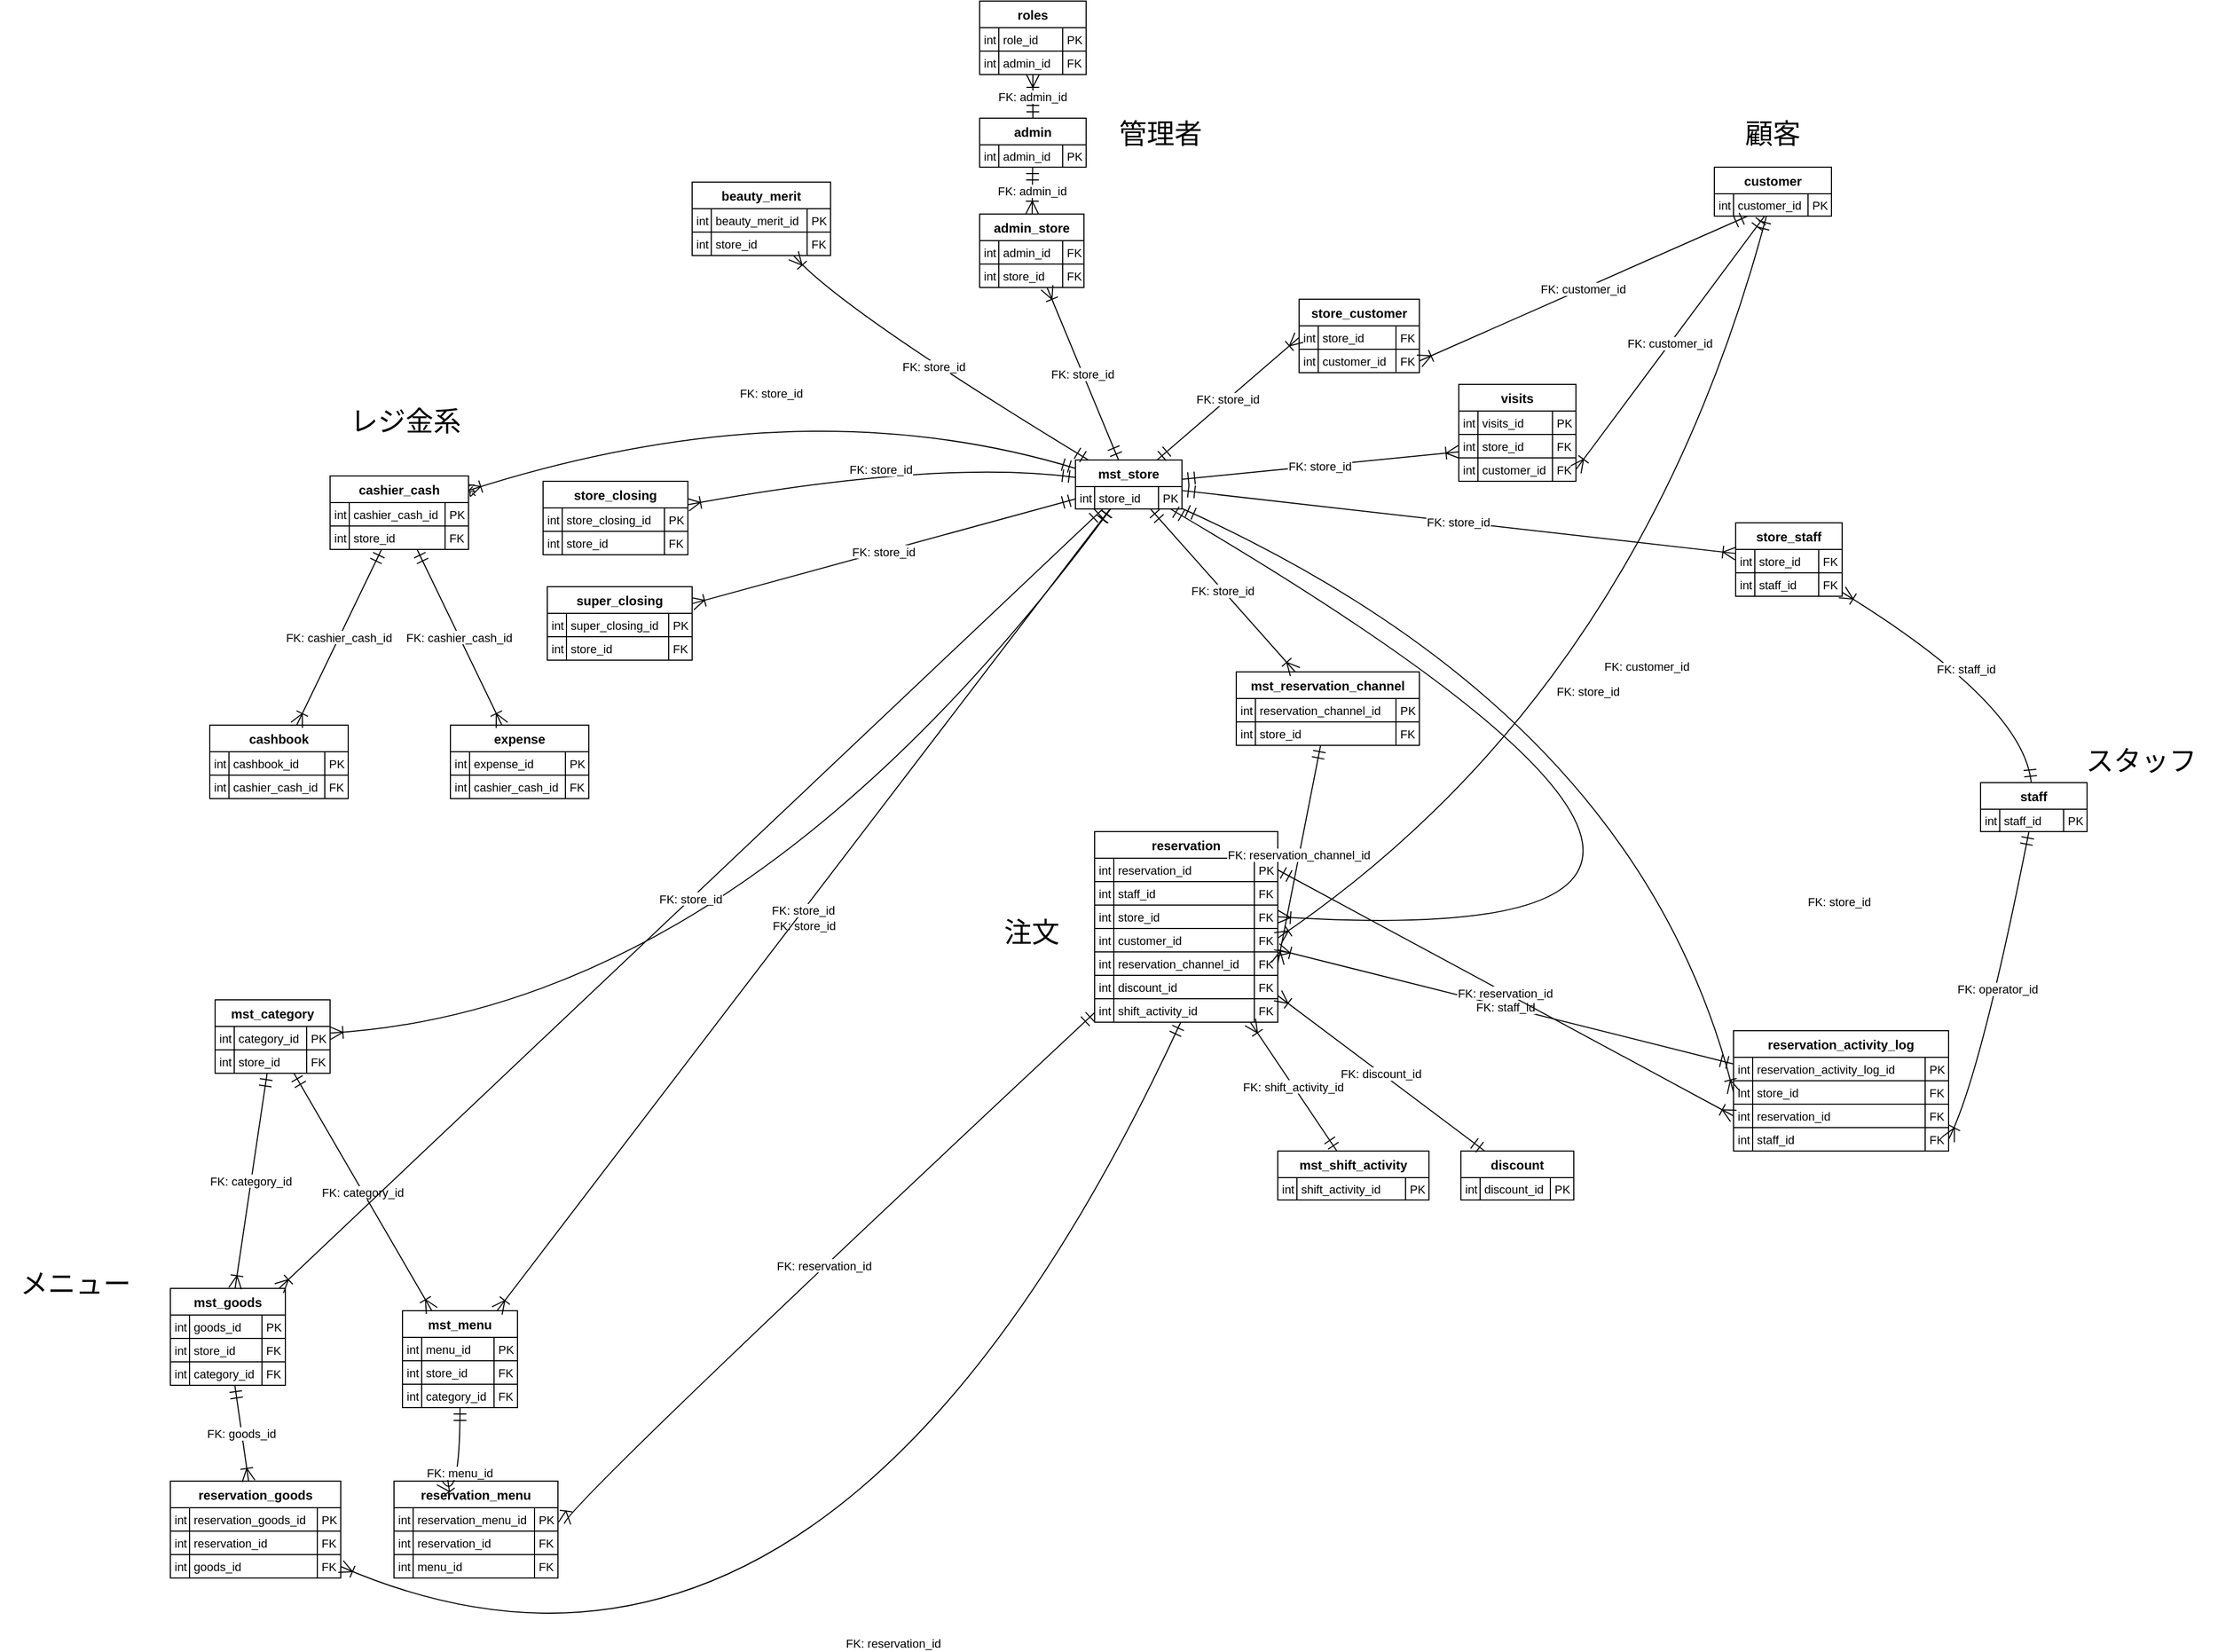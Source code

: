 <mxfile version="26.0.11">
  <diagram id="R2lEEEUBdFMjLlhIrx00" name="Page-1">
    <mxGraphModel dx="2226" dy="2046" grid="1" gridSize="10" guides="1" tooltips="1" connect="1" arrows="1" fold="1" page="1" pageScale="1" pageWidth="850" pageHeight="1100" math="0" shadow="0" extFonts="Permanent Marker^https://fonts.googleapis.com/css?family=Permanent+Marker">
      <root>
        <mxCell id="0" />
        <mxCell id="1" parent="0" />
        <mxCell id="U3Y6qxCmVOaivF_U4p9_-306" value="mst_store" style="shape=table;startSize=25;container=1;collapsible=0;childLayout=tableLayout;fixedRows=1;rowLines=1;fontStyle=1;align=center;resizeLast=1;" vertex="1" parent="1">
          <mxGeometry x="1450" y="-399" width="100" height="46" as="geometry" />
        </mxCell>
        <mxCell id="U3Y6qxCmVOaivF_U4p9_-307" style="shape=tableRow;horizontal=0;startSize=0;swimlaneHead=0;swimlaneBody=0;fillColor=none;collapsible=0;dropTarget=0;points=[[0,0.5],[1,0.5]];portConstraint=eastwest;top=0;left=0;right=0;bottom=0;" vertex="1" parent="U3Y6qxCmVOaivF_U4p9_-306">
          <mxGeometry y="25" width="100" height="21" as="geometry" />
        </mxCell>
        <mxCell id="U3Y6qxCmVOaivF_U4p9_-308" value="int" style="shape=partialRectangle;connectable=0;fillColor=none;top=0;left=0;bottom=0;right=0;align=left;spacingLeft=2;overflow=hidden;fontSize=11;" vertex="1" parent="U3Y6qxCmVOaivF_U4p9_-307">
          <mxGeometry width="18" height="21" as="geometry">
            <mxRectangle width="18" height="21" as="alternateBounds" />
          </mxGeometry>
        </mxCell>
        <mxCell id="U3Y6qxCmVOaivF_U4p9_-309" value="store_id" style="shape=partialRectangle;connectable=0;fillColor=none;top=0;left=0;bottom=0;right=0;align=left;spacingLeft=2;overflow=hidden;fontSize=11;" vertex="1" parent="U3Y6qxCmVOaivF_U4p9_-307">
          <mxGeometry x="18" width="60" height="21" as="geometry">
            <mxRectangle width="60" height="21" as="alternateBounds" />
          </mxGeometry>
        </mxCell>
        <mxCell id="U3Y6qxCmVOaivF_U4p9_-310" value="PK" style="shape=partialRectangle;connectable=0;fillColor=none;top=0;left=0;bottom=0;right=0;align=left;spacingLeft=2;overflow=hidden;fontSize=11;" vertex="1" parent="U3Y6qxCmVOaivF_U4p9_-307">
          <mxGeometry x="78" width="22" height="21" as="geometry">
            <mxRectangle width="22" height="21" as="alternateBounds" />
          </mxGeometry>
        </mxCell>
        <mxCell id="U3Y6qxCmVOaivF_U4p9_-311" value="beauty_merit" style="shape=table;startSize=25;container=1;collapsible=0;childLayout=tableLayout;fixedRows=1;rowLines=1;fontStyle=1;align=center;resizeLast=1;" vertex="1" parent="1">
          <mxGeometry x="1090" y="-660" width="130" height="69" as="geometry" />
        </mxCell>
        <mxCell id="U3Y6qxCmVOaivF_U4p9_-312" style="shape=tableRow;horizontal=0;startSize=0;swimlaneHead=0;swimlaneBody=0;fillColor=none;collapsible=0;dropTarget=0;points=[[0,0.5],[1,0.5]];portConstraint=eastwest;top=0;left=0;right=0;bottom=0;" vertex="1" parent="U3Y6qxCmVOaivF_U4p9_-311">
          <mxGeometry y="25" width="130" height="22" as="geometry" />
        </mxCell>
        <mxCell id="U3Y6qxCmVOaivF_U4p9_-313" value="int" style="shape=partialRectangle;connectable=0;fillColor=none;top=0;left=0;bottom=0;right=0;align=left;spacingLeft=2;overflow=hidden;fontSize=11;" vertex="1" parent="U3Y6qxCmVOaivF_U4p9_-312">
          <mxGeometry width="18" height="22" as="geometry">
            <mxRectangle width="18" height="22" as="alternateBounds" />
          </mxGeometry>
        </mxCell>
        <mxCell id="U3Y6qxCmVOaivF_U4p9_-314" value="beauty_merit_id" style="shape=partialRectangle;connectable=0;fillColor=none;top=0;left=0;bottom=0;right=0;align=left;spacingLeft=2;overflow=hidden;fontSize=11;" vertex="1" parent="U3Y6qxCmVOaivF_U4p9_-312">
          <mxGeometry x="18" width="90" height="22" as="geometry">
            <mxRectangle width="90" height="22" as="alternateBounds" />
          </mxGeometry>
        </mxCell>
        <mxCell id="U3Y6qxCmVOaivF_U4p9_-315" value="PK" style="shape=partialRectangle;connectable=0;fillColor=none;top=0;left=0;bottom=0;right=0;align=left;spacingLeft=2;overflow=hidden;fontSize=11;" vertex="1" parent="U3Y6qxCmVOaivF_U4p9_-312">
          <mxGeometry x="108" width="22" height="22" as="geometry">
            <mxRectangle width="22" height="22" as="alternateBounds" />
          </mxGeometry>
        </mxCell>
        <mxCell id="U3Y6qxCmVOaivF_U4p9_-316" style="shape=tableRow;horizontal=0;startSize=0;swimlaneHead=0;swimlaneBody=0;fillColor=none;collapsible=0;dropTarget=0;points=[[0,0.5],[1,0.5]];portConstraint=eastwest;top=0;left=0;right=0;bottom=0;" vertex="1" parent="U3Y6qxCmVOaivF_U4p9_-311">
          <mxGeometry y="47" width="130" height="22" as="geometry" />
        </mxCell>
        <mxCell id="U3Y6qxCmVOaivF_U4p9_-317" value="int" style="shape=partialRectangle;connectable=0;fillColor=none;top=0;left=0;bottom=0;right=0;align=left;spacingLeft=2;overflow=hidden;fontSize=11;" vertex="1" parent="U3Y6qxCmVOaivF_U4p9_-316">
          <mxGeometry width="18" height="22" as="geometry">
            <mxRectangle width="18" height="22" as="alternateBounds" />
          </mxGeometry>
        </mxCell>
        <mxCell id="U3Y6qxCmVOaivF_U4p9_-318" value="store_id" style="shape=partialRectangle;connectable=0;fillColor=none;top=0;left=0;bottom=0;right=0;align=left;spacingLeft=2;overflow=hidden;fontSize=11;" vertex="1" parent="U3Y6qxCmVOaivF_U4p9_-316">
          <mxGeometry x="18" width="90" height="22" as="geometry">
            <mxRectangle width="90" height="22" as="alternateBounds" />
          </mxGeometry>
        </mxCell>
        <mxCell id="U3Y6qxCmVOaivF_U4p9_-319" value="FK" style="shape=partialRectangle;connectable=0;fillColor=none;top=0;left=0;bottom=0;right=0;align=left;spacingLeft=2;overflow=hidden;fontSize=11;" vertex="1" parent="U3Y6qxCmVOaivF_U4p9_-316">
          <mxGeometry x="108" width="22" height="22" as="geometry">
            <mxRectangle width="22" height="22" as="alternateBounds" />
          </mxGeometry>
        </mxCell>
        <mxCell id="U3Y6qxCmVOaivF_U4p9_-356" value="customer" style="shape=table;startSize=25;container=1;collapsible=0;childLayout=tableLayout;fixedRows=1;rowLines=1;fontStyle=1;align=center;resizeLast=1;" vertex="1" parent="1">
          <mxGeometry x="2050" y="-674" width="110" height="46" as="geometry" />
        </mxCell>
        <mxCell id="U3Y6qxCmVOaivF_U4p9_-357" style="shape=tableRow;horizontal=0;startSize=0;swimlaneHead=0;swimlaneBody=0;fillColor=none;collapsible=0;dropTarget=0;points=[[0,0.5],[1,0.5]];portConstraint=eastwest;top=0;left=0;right=0;bottom=0;" vertex="1" parent="U3Y6qxCmVOaivF_U4p9_-356">
          <mxGeometry y="25" width="110" height="21" as="geometry" />
        </mxCell>
        <mxCell id="U3Y6qxCmVOaivF_U4p9_-358" value="int" style="shape=partialRectangle;connectable=0;fillColor=none;top=0;left=0;bottom=0;right=0;align=left;spacingLeft=2;overflow=hidden;fontSize=11;" vertex="1" parent="U3Y6qxCmVOaivF_U4p9_-357">
          <mxGeometry width="18" height="21" as="geometry">
            <mxRectangle width="18" height="21" as="alternateBounds" />
          </mxGeometry>
        </mxCell>
        <mxCell id="U3Y6qxCmVOaivF_U4p9_-359" value="customer_id" style="shape=partialRectangle;connectable=0;fillColor=none;top=0;left=0;bottom=0;right=0;align=left;spacingLeft=2;overflow=hidden;fontSize=11;" vertex="1" parent="U3Y6qxCmVOaivF_U4p9_-357">
          <mxGeometry x="18" width="70" height="21" as="geometry">
            <mxRectangle width="70" height="21" as="alternateBounds" />
          </mxGeometry>
        </mxCell>
        <mxCell id="U3Y6qxCmVOaivF_U4p9_-360" value="PK" style="shape=partialRectangle;connectable=0;fillColor=none;top=0;left=0;bottom=0;right=0;align=left;spacingLeft=2;overflow=hidden;fontSize=11;" vertex="1" parent="U3Y6qxCmVOaivF_U4p9_-357">
          <mxGeometry x="88" width="22" height="21" as="geometry">
            <mxRectangle width="22" height="21" as="alternateBounds" />
          </mxGeometry>
        </mxCell>
        <mxCell id="U3Y6qxCmVOaivF_U4p9_-361" value="store_customer" style="shape=table;startSize=25;container=1;collapsible=0;childLayout=tableLayout;fixedRows=1;rowLines=1;fontStyle=1;align=center;resizeLast=1;" vertex="1" parent="1">
          <mxGeometry x="1660" y="-550" width="113" height="69" as="geometry" />
        </mxCell>
        <mxCell id="U3Y6qxCmVOaivF_U4p9_-362" style="shape=tableRow;horizontal=0;startSize=0;swimlaneHead=0;swimlaneBody=0;fillColor=none;collapsible=0;dropTarget=0;points=[[0,0.5],[1,0.5]];portConstraint=eastwest;top=0;left=0;right=0;bottom=0;" vertex="1" parent="U3Y6qxCmVOaivF_U4p9_-361">
          <mxGeometry y="25" width="113" height="22" as="geometry" />
        </mxCell>
        <mxCell id="U3Y6qxCmVOaivF_U4p9_-363" value="int" style="shape=partialRectangle;connectable=0;fillColor=none;top=0;left=0;bottom=0;right=0;align=left;spacingLeft=2;overflow=hidden;fontSize=11;" vertex="1" parent="U3Y6qxCmVOaivF_U4p9_-362">
          <mxGeometry width="18" height="22" as="geometry">
            <mxRectangle width="18" height="22" as="alternateBounds" />
          </mxGeometry>
        </mxCell>
        <mxCell id="U3Y6qxCmVOaivF_U4p9_-364" value="store_id" style="shape=partialRectangle;connectable=0;fillColor=none;top=0;left=0;bottom=0;right=0;align=left;spacingLeft=2;overflow=hidden;fontSize=11;" vertex="1" parent="U3Y6qxCmVOaivF_U4p9_-362">
          <mxGeometry x="18" width="73" height="22" as="geometry">
            <mxRectangle width="73" height="22" as="alternateBounds" />
          </mxGeometry>
        </mxCell>
        <mxCell id="U3Y6qxCmVOaivF_U4p9_-365" value="FK" style="shape=partialRectangle;connectable=0;fillColor=none;top=0;left=0;bottom=0;right=0;align=left;spacingLeft=2;overflow=hidden;fontSize=11;" vertex="1" parent="U3Y6qxCmVOaivF_U4p9_-362">
          <mxGeometry x="91" width="22" height="22" as="geometry">
            <mxRectangle width="22" height="22" as="alternateBounds" />
          </mxGeometry>
        </mxCell>
        <mxCell id="U3Y6qxCmVOaivF_U4p9_-366" style="shape=tableRow;horizontal=0;startSize=0;swimlaneHead=0;swimlaneBody=0;fillColor=none;collapsible=0;dropTarget=0;points=[[0,0.5],[1,0.5]];portConstraint=eastwest;top=0;left=0;right=0;bottom=0;" vertex="1" parent="U3Y6qxCmVOaivF_U4p9_-361">
          <mxGeometry y="47" width="113" height="22" as="geometry" />
        </mxCell>
        <mxCell id="U3Y6qxCmVOaivF_U4p9_-367" value="int" style="shape=partialRectangle;connectable=0;fillColor=none;top=0;left=0;bottom=0;right=0;align=left;spacingLeft=2;overflow=hidden;fontSize=11;" vertex="1" parent="U3Y6qxCmVOaivF_U4p9_-366">
          <mxGeometry width="18" height="22" as="geometry">
            <mxRectangle width="18" height="22" as="alternateBounds" />
          </mxGeometry>
        </mxCell>
        <mxCell id="U3Y6qxCmVOaivF_U4p9_-368" value="customer_id" style="shape=partialRectangle;connectable=0;fillColor=none;top=0;left=0;bottom=0;right=0;align=left;spacingLeft=2;overflow=hidden;fontSize=11;" vertex="1" parent="U3Y6qxCmVOaivF_U4p9_-366">
          <mxGeometry x="18" width="73" height="22" as="geometry">
            <mxRectangle width="73" height="22" as="alternateBounds" />
          </mxGeometry>
        </mxCell>
        <mxCell id="U3Y6qxCmVOaivF_U4p9_-369" value="FK" style="shape=partialRectangle;connectable=0;fillColor=none;top=0;left=0;bottom=0;right=0;align=left;spacingLeft=2;overflow=hidden;fontSize=11;" vertex="1" parent="U3Y6qxCmVOaivF_U4p9_-366">
          <mxGeometry x="91" width="22" height="22" as="geometry">
            <mxRectangle width="22" height="22" as="alternateBounds" />
          </mxGeometry>
        </mxCell>
        <mxCell id="U3Y6qxCmVOaivF_U4p9_-370" value="mst_category" style="shape=table;startSize=25;container=1;collapsible=0;childLayout=tableLayout;fixedRows=1;rowLines=1;fontStyle=1;align=center;resizeLast=1;" vertex="1" parent="1">
          <mxGeometry x="642" y="108" width="108" height="69" as="geometry" />
        </mxCell>
        <mxCell id="U3Y6qxCmVOaivF_U4p9_-371" style="shape=tableRow;horizontal=0;startSize=0;swimlaneHead=0;swimlaneBody=0;fillColor=none;collapsible=0;dropTarget=0;points=[[0,0.5],[1,0.5]];portConstraint=eastwest;top=0;left=0;right=0;bottom=0;" vertex="1" parent="U3Y6qxCmVOaivF_U4p9_-370">
          <mxGeometry y="25" width="108" height="22" as="geometry" />
        </mxCell>
        <mxCell id="U3Y6qxCmVOaivF_U4p9_-372" value="int" style="shape=partialRectangle;connectable=0;fillColor=none;top=0;left=0;bottom=0;right=0;align=left;spacingLeft=2;overflow=hidden;fontSize=11;" vertex="1" parent="U3Y6qxCmVOaivF_U4p9_-371">
          <mxGeometry width="18" height="22" as="geometry">
            <mxRectangle width="18" height="22" as="alternateBounds" />
          </mxGeometry>
        </mxCell>
        <mxCell id="U3Y6qxCmVOaivF_U4p9_-373" value="category_id" style="shape=partialRectangle;connectable=0;fillColor=none;top=0;left=0;bottom=0;right=0;align=left;spacingLeft=2;overflow=hidden;fontSize=11;" vertex="1" parent="U3Y6qxCmVOaivF_U4p9_-371">
          <mxGeometry x="18" width="68" height="22" as="geometry">
            <mxRectangle width="68" height="22" as="alternateBounds" />
          </mxGeometry>
        </mxCell>
        <mxCell id="U3Y6qxCmVOaivF_U4p9_-374" value="PK" style="shape=partialRectangle;connectable=0;fillColor=none;top=0;left=0;bottom=0;right=0;align=left;spacingLeft=2;overflow=hidden;fontSize=11;" vertex="1" parent="U3Y6qxCmVOaivF_U4p9_-371">
          <mxGeometry x="86" width="22" height="22" as="geometry">
            <mxRectangle width="22" height="22" as="alternateBounds" />
          </mxGeometry>
        </mxCell>
        <mxCell id="U3Y6qxCmVOaivF_U4p9_-375" style="shape=tableRow;horizontal=0;startSize=0;swimlaneHead=0;swimlaneBody=0;fillColor=none;collapsible=0;dropTarget=0;points=[[0,0.5],[1,0.5]];portConstraint=eastwest;top=0;left=0;right=0;bottom=0;" vertex="1" parent="U3Y6qxCmVOaivF_U4p9_-370">
          <mxGeometry y="47" width="108" height="22" as="geometry" />
        </mxCell>
        <mxCell id="U3Y6qxCmVOaivF_U4p9_-376" value="int" style="shape=partialRectangle;connectable=0;fillColor=none;top=0;left=0;bottom=0;right=0;align=left;spacingLeft=2;overflow=hidden;fontSize=11;" vertex="1" parent="U3Y6qxCmVOaivF_U4p9_-375">
          <mxGeometry width="18" height="22" as="geometry">
            <mxRectangle width="18" height="22" as="alternateBounds" />
          </mxGeometry>
        </mxCell>
        <mxCell id="U3Y6qxCmVOaivF_U4p9_-377" value="store_id" style="shape=partialRectangle;connectable=0;fillColor=none;top=0;left=0;bottom=0;right=0;align=left;spacingLeft=2;overflow=hidden;fontSize=11;" vertex="1" parent="U3Y6qxCmVOaivF_U4p9_-375">
          <mxGeometry x="18" width="68" height="22" as="geometry">
            <mxRectangle width="68" height="22" as="alternateBounds" />
          </mxGeometry>
        </mxCell>
        <mxCell id="U3Y6qxCmVOaivF_U4p9_-378" value="FK" style="shape=partialRectangle;connectable=0;fillColor=none;top=0;left=0;bottom=0;right=0;align=left;spacingLeft=2;overflow=hidden;fontSize=11;" vertex="1" parent="U3Y6qxCmVOaivF_U4p9_-375">
          <mxGeometry x="86" width="22" height="22" as="geometry">
            <mxRectangle width="22" height="22" as="alternateBounds" />
          </mxGeometry>
        </mxCell>
        <mxCell id="U3Y6qxCmVOaivF_U4p9_-379" value="mst_menu" style="shape=table;startSize=25;container=1;collapsible=0;childLayout=tableLayout;fixedRows=1;rowLines=1;fontStyle=1;align=center;resizeLast=1;" vertex="1" parent="1">
          <mxGeometry x="818" y="400" width="108" height="91" as="geometry" />
        </mxCell>
        <mxCell id="U3Y6qxCmVOaivF_U4p9_-380" style="shape=tableRow;horizontal=0;startSize=0;swimlaneHead=0;swimlaneBody=0;fillColor=none;collapsible=0;dropTarget=0;points=[[0,0.5],[1,0.5]];portConstraint=eastwest;top=0;left=0;right=0;bottom=0;" vertex="1" parent="U3Y6qxCmVOaivF_U4p9_-379">
          <mxGeometry y="25" width="108" height="22" as="geometry" />
        </mxCell>
        <mxCell id="U3Y6qxCmVOaivF_U4p9_-381" value="int" style="shape=partialRectangle;connectable=0;fillColor=none;top=0;left=0;bottom=0;right=0;align=left;spacingLeft=2;overflow=hidden;fontSize=11;" vertex="1" parent="U3Y6qxCmVOaivF_U4p9_-380">
          <mxGeometry width="18" height="22" as="geometry">
            <mxRectangle width="18" height="22" as="alternateBounds" />
          </mxGeometry>
        </mxCell>
        <mxCell id="U3Y6qxCmVOaivF_U4p9_-382" value="menu_id" style="shape=partialRectangle;connectable=0;fillColor=none;top=0;left=0;bottom=0;right=0;align=left;spacingLeft=2;overflow=hidden;fontSize=11;" vertex="1" parent="U3Y6qxCmVOaivF_U4p9_-380">
          <mxGeometry x="18" width="68" height="22" as="geometry">
            <mxRectangle width="68" height="22" as="alternateBounds" />
          </mxGeometry>
        </mxCell>
        <mxCell id="U3Y6qxCmVOaivF_U4p9_-383" value="PK" style="shape=partialRectangle;connectable=0;fillColor=none;top=0;left=0;bottom=0;right=0;align=left;spacingLeft=2;overflow=hidden;fontSize=11;" vertex="1" parent="U3Y6qxCmVOaivF_U4p9_-380">
          <mxGeometry x="86" width="22" height="22" as="geometry">
            <mxRectangle width="22" height="22" as="alternateBounds" />
          </mxGeometry>
        </mxCell>
        <mxCell id="U3Y6qxCmVOaivF_U4p9_-384" style="shape=tableRow;horizontal=0;startSize=0;swimlaneHead=0;swimlaneBody=0;fillColor=none;collapsible=0;dropTarget=0;points=[[0,0.5],[1,0.5]];portConstraint=eastwest;top=0;left=0;right=0;bottom=0;" vertex="1" parent="U3Y6qxCmVOaivF_U4p9_-379">
          <mxGeometry y="47" width="108" height="22" as="geometry" />
        </mxCell>
        <mxCell id="U3Y6qxCmVOaivF_U4p9_-385" value="int" style="shape=partialRectangle;connectable=0;fillColor=none;top=0;left=0;bottom=0;right=0;align=left;spacingLeft=2;overflow=hidden;fontSize=11;" vertex="1" parent="U3Y6qxCmVOaivF_U4p9_-384">
          <mxGeometry width="18" height="22" as="geometry">
            <mxRectangle width="18" height="22" as="alternateBounds" />
          </mxGeometry>
        </mxCell>
        <mxCell id="U3Y6qxCmVOaivF_U4p9_-386" value="store_id" style="shape=partialRectangle;connectable=0;fillColor=none;top=0;left=0;bottom=0;right=0;align=left;spacingLeft=2;overflow=hidden;fontSize=11;" vertex="1" parent="U3Y6qxCmVOaivF_U4p9_-384">
          <mxGeometry x="18" width="68" height="22" as="geometry">
            <mxRectangle width="68" height="22" as="alternateBounds" />
          </mxGeometry>
        </mxCell>
        <mxCell id="U3Y6qxCmVOaivF_U4p9_-387" value="FK" style="shape=partialRectangle;connectable=0;fillColor=none;top=0;left=0;bottom=0;right=0;align=left;spacingLeft=2;overflow=hidden;fontSize=11;" vertex="1" parent="U3Y6qxCmVOaivF_U4p9_-384">
          <mxGeometry x="86" width="22" height="22" as="geometry">
            <mxRectangle width="22" height="22" as="alternateBounds" />
          </mxGeometry>
        </mxCell>
        <mxCell id="U3Y6qxCmVOaivF_U4p9_-388" style="shape=tableRow;horizontal=0;startSize=0;swimlaneHead=0;swimlaneBody=0;fillColor=none;collapsible=0;dropTarget=0;points=[[0,0.5],[1,0.5]];portConstraint=eastwest;top=0;left=0;right=0;bottom=0;" vertex="1" parent="U3Y6qxCmVOaivF_U4p9_-379">
          <mxGeometry y="69" width="108" height="22" as="geometry" />
        </mxCell>
        <mxCell id="U3Y6qxCmVOaivF_U4p9_-389" value="int" style="shape=partialRectangle;connectable=0;fillColor=none;top=0;left=0;bottom=0;right=0;align=left;spacingLeft=2;overflow=hidden;fontSize=11;" vertex="1" parent="U3Y6qxCmVOaivF_U4p9_-388">
          <mxGeometry width="18" height="22" as="geometry">
            <mxRectangle width="18" height="22" as="alternateBounds" />
          </mxGeometry>
        </mxCell>
        <mxCell id="U3Y6qxCmVOaivF_U4p9_-390" value="category_id" style="shape=partialRectangle;connectable=0;fillColor=none;top=0;left=0;bottom=0;right=0;align=left;spacingLeft=2;overflow=hidden;fontSize=11;" vertex="1" parent="U3Y6qxCmVOaivF_U4p9_-388">
          <mxGeometry x="18" width="68" height="22" as="geometry">
            <mxRectangle width="68" height="22" as="alternateBounds" />
          </mxGeometry>
        </mxCell>
        <mxCell id="U3Y6qxCmVOaivF_U4p9_-391" value="FK" style="shape=partialRectangle;connectable=0;fillColor=none;top=0;left=0;bottom=0;right=0;align=left;spacingLeft=2;overflow=hidden;fontSize=11;" vertex="1" parent="U3Y6qxCmVOaivF_U4p9_-388">
          <mxGeometry x="86" width="22" height="22" as="geometry">
            <mxRectangle width="22" height="22" as="alternateBounds" />
          </mxGeometry>
        </mxCell>
        <mxCell id="U3Y6qxCmVOaivF_U4p9_-392" value="mst_reservation_channel" style="shape=table;startSize=25;container=1;collapsible=0;childLayout=tableLayout;fixedRows=1;rowLines=1;fontStyle=1;align=center;resizeLast=1;" vertex="1" parent="1">
          <mxGeometry x="1601" y="-200" width="172" height="69" as="geometry" />
        </mxCell>
        <mxCell id="U3Y6qxCmVOaivF_U4p9_-393" style="shape=tableRow;horizontal=0;startSize=0;swimlaneHead=0;swimlaneBody=0;fillColor=none;collapsible=0;dropTarget=0;points=[[0,0.5],[1,0.5]];portConstraint=eastwest;top=0;left=0;right=0;bottom=0;" vertex="1" parent="U3Y6qxCmVOaivF_U4p9_-392">
          <mxGeometry y="25" width="172" height="22" as="geometry" />
        </mxCell>
        <mxCell id="U3Y6qxCmVOaivF_U4p9_-394" value="int" style="shape=partialRectangle;connectable=0;fillColor=none;top=0;left=0;bottom=0;right=0;align=left;spacingLeft=2;overflow=hidden;fontSize=11;" vertex="1" parent="U3Y6qxCmVOaivF_U4p9_-393">
          <mxGeometry width="18" height="22" as="geometry">
            <mxRectangle width="18" height="22" as="alternateBounds" />
          </mxGeometry>
        </mxCell>
        <mxCell id="U3Y6qxCmVOaivF_U4p9_-395" value="reservation_channel_id" style="shape=partialRectangle;connectable=0;fillColor=none;top=0;left=0;bottom=0;right=0;align=left;spacingLeft=2;overflow=hidden;fontSize=11;" vertex="1" parent="U3Y6qxCmVOaivF_U4p9_-393">
          <mxGeometry x="18" width="132" height="22" as="geometry">
            <mxRectangle width="132" height="22" as="alternateBounds" />
          </mxGeometry>
        </mxCell>
        <mxCell id="U3Y6qxCmVOaivF_U4p9_-396" value="PK" style="shape=partialRectangle;connectable=0;fillColor=none;top=0;left=0;bottom=0;right=0;align=left;spacingLeft=2;overflow=hidden;fontSize=11;" vertex="1" parent="U3Y6qxCmVOaivF_U4p9_-393">
          <mxGeometry x="150" width="22" height="22" as="geometry">
            <mxRectangle width="22" height="22" as="alternateBounds" />
          </mxGeometry>
        </mxCell>
        <mxCell id="U3Y6qxCmVOaivF_U4p9_-397" style="shape=tableRow;horizontal=0;startSize=0;swimlaneHead=0;swimlaneBody=0;fillColor=none;collapsible=0;dropTarget=0;points=[[0,0.5],[1,0.5]];portConstraint=eastwest;top=0;left=0;right=0;bottom=0;" vertex="1" parent="U3Y6qxCmVOaivF_U4p9_-392">
          <mxGeometry y="47" width="172" height="22" as="geometry" />
        </mxCell>
        <mxCell id="U3Y6qxCmVOaivF_U4p9_-398" value="int" style="shape=partialRectangle;connectable=0;fillColor=none;top=0;left=0;bottom=0;right=0;align=left;spacingLeft=2;overflow=hidden;fontSize=11;" vertex="1" parent="U3Y6qxCmVOaivF_U4p9_-397">
          <mxGeometry width="18" height="22" as="geometry">
            <mxRectangle width="18" height="22" as="alternateBounds" />
          </mxGeometry>
        </mxCell>
        <mxCell id="U3Y6qxCmVOaivF_U4p9_-399" value="store_id" style="shape=partialRectangle;connectable=0;fillColor=none;top=0;left=0;bottom=0;right=0;align=left;spacingLeft=2;overflow=hidden;fontSize=11;" vertex="1" parent="U3Y6qxCmVOaivF_U4p9_-397">
          <mxGeometry x="18" width="132" height="22" as="geometry">
            <mxRectangle width="132" height="22" as="alternateBounds" />
          </mxGeometry>
        </mxCell>
        <mxCell id="U3Y6qxCmVOaivF_U4p9_-400" value="FK" style="shape=partialRectangle;connectable=0;fillColor=none;top=0;left=0;bottom=0;right=0;align=left;spacingLeft=2;overflow=hidden;fontSize=11;" vertex="1" parent="U3Y6qxCmVOaivF_U4p9_-397">
          <mxGeometry x="150" width="22" height="22" as="geometry">
            <mxRectangle width="22" height="22" as="alternateBounds" />
          </mxGeometry>
        </mxCell>
        <mxCell id="U3Y6qxCmVOaivF_U4p9_-401" value="discount" style="shape=table;startSize=25;container=1;collapsible=0;childLayout=tableLayout;fixedRows=1;rowLines=1;fontStyle=1;align=center;resizeLast=1;" vertex="1" parent="1">
          <mxGeometry x="1812" y="250" width="106" height="46" as="geometry" />
        </mxCell>
        <mxCell id="U3Y6qxCmVOaivF_U4p9_-402" style="shape=tableRow;horizontal=0;startSize=0;swimlaneHead=0;swimlaneBody=0;fillColor=none;collapsible=0;dropTarget=0;points=[[0,0.5],[1,0.5]];portConstraint=eastwest;top=0;left=0;right=0;bottom=0;" vertex="1" parent="U3Y6qxCmVOaivF_U4p9_-401">
          <mxGeometry y="25" width="106" height="21" as="geometry" />
        </mxCell>
        <mxCell id="U3Y6qxCmVOaivF_U4p9_-403" value="int" style="shape=partialRectangle;connectable=0;fillColor=none;top=0;left=0;bottom=0;right=0;align=left;spacingLeft=2;overflow=hidden;fontSize=11;" vertex="1" parent="U3Y6qxCmVOaivF_U4p9_-402">
          <mxGeometry width="18" height="21" as="geometry">
            <mxRectangle width="18" height="21" as="alternateBounds" />
          </mxGeometry>
        </mxCell>
        <mxCell id="U3Y6qxCmVOaivF_U4p9_-404" value="discount_id" style="shape=partialRectangle;connectable=0;fillColor=none;top=0;left=0;bottom=0;right=0;align=left;spacingLeft=2;overflow=hidden;fontSize=11;" vertex="1" parent="U3Y6qxCmVOaivF_U4p9_-402">
          <mxGeometry x="18" width="66" height="21" as="geometry">
            <mxRectangle width="66" height="21" as="alternateBounds" />
          </mxGeometry>
        </mxCell>
        <mxCell id="U3Y6qxCmVOaivF_U4p9_-405" value="PK" style="shape=partialRectangle;connectable=0;fillColor=none;top=0;left=0;bottom=0;right=0;align=left;spacingLeft=2;overflow=hidden;fontSize=11;" vertex="1" parent="U3Y6qxCmVOaivF_U4p9_-402">
          <mxGeometry x="84" width="22" height="21" as="geometry">
            <mxRectangle width="22" height="21" as="alternateBounds" />
          </mxGeometry>
        </mxCell>
        <mxCell id="U3Y6qxCmVOaivF_U4p9_-406" value="mst_shift_activity" style="shape=table;startSize=25;container=1;collapsible=0;childLayout=tableLayout;fixedRows=1;rowLines=1;fontStyle=1;align=center;resizeLast=1;" vertex="1" parent="1">
          <mxGeometry x="1640" y="250" width="142" height="46" as="geometry" />
        </mxCell>
        <mxCell id="U3Y6qxCmVOaivF_U4p9_-407" style="shape=tableRow;horizontal=0;startSize=0;swimlaneHead=0;swimlaneBody=0;fillColor=none;collapsible=0;dropTarget=0;points=[[0,0.5],[1,0.5]];portConstraint=eastwest;top=0;left=0;right=0;bottom=0;" vertex="1" parent="U3Y6qxCmVOaivF_U4p9_-406">
          <mxGeometry y="25" width="142" height="21" as="geometry" />
        </mxCell>
        <mxCell id="U3Y6qxCmVOaivF_U4p9_-408" value="int" style="shape=partialRectangle;connectable=0;fillColor=none;top=0;left=0;bottom=0;right=0;align=left;spacingLeft=2;overflow=hidden;fontSize=11;" vertex="1" parent="U3Y6qxCmVOaivF_U4p9_-407">
          <mxGeometry width="18" height="21" as="geometry">
            <mxRectangle width="18" height="21" as="alternateBounds" />
          </mxGeometry>
        </mxCell>
        <mxCell id="U3Y6qxCmVOaivF_U4p9_-409" value="shift_activity_id" style="shape=partialRectangle;connectable=0;fillColor=none;top=0;left=0;bottom=0;right=0;align=left;spacingLeft=2;overflow=hidden;fontSize=11;" vertex="1" parent="U3Y6qxCmVOaivF_U4p9_-407">
          <mxGeometry x="18" width="102" height="21" as="geometry">
            <mxRectangle width="102" height="21" as="alternateBounds" />
          </mxGeometry>
        </mxCell>
        <mxCell id="U3Y6qxCmVOaivF_U4p9_-410" value="PK" style="shape=partialRectangle;connectable=0;fillColor=none;top=0;left=0;bottom=0;right=0;align=left;spacingLeft=2;overflow=hidden;fontSize=11;" vertex="1" parent="U3Y6qxCmVOaivF_U4p9_-407">
          <mxGeometry x="120" width="22" height="21" as="geometry">
            <mxRectangle width="22" height="21" as="alternateBounds" />
          </mxGeometry>
        </mxCell>
        <mxCell id="U3Y6qxCmVOaivF_U4p9_-411" value="reservation" style="shape=table;startSize=25;container=1;collapsible=0;childLayout=tableLayout;fixedRows=1;rowLines=1;fontStyle=1;align=center;resizeLast=1;" vertex="1" parent="1">
          <mxGeometry x="1468" y="-50" width="172" height="179" as="geometry" />
        </mxCell>
        <mxCell id="U3Y6qxCmVOaivF_U4p9_-412" style="shape=tableRow;horizontal=0;startSize=0;swimlaneHead=0;swimlaneBody=0;fillColor=none;collapsible=0;dropTarget=0;points=[[0,0.5],[1,0.5]];portConstraint=eastwest;top=0;left=0;right=0;bottom=0;" vertex="1" parent="U3Y6qxCmVOaivF_U4p9_-411">
          <mxGeometry y="25" width="172" height="22" as="geometry" />
        </mxCell>
        <mxCell id="U3Y6qxCmVOaivF_U4p9_-413" value="int" style="shape=partialRectangle;connectable=0;fillColor=none;top=0;left=0;bottom=0;right=0;align=left;spacingLeft=2;overflow=hidden;fontSize=11;" vertex="1" parent="U3Y6qxCmVOaivF_U4p9_-412">
          <mxGeometry width="18" height="22" as="geometry">
            <mxRectangle width="18" height="22" as="alternateBounds" />
          </mxGeometry>
        </mxCell>
        <mxCell id="U3Y6qxCmVOaivF_U4p9_-414" value="reservation_id" style="shape=partialRectangle;connectable=0;fillColor=none;top=0;left=0;bottom=0;right=0;align=left;spacingLeft=2;overflow=hidden;fontSize=11;" vertex="1" parent="U3Y6qxCmVOaivF_U4p9_-412">
          <mxGeometry x="18" width="132" height="22" as="geometry">
            <mxRectangle width="132" height="22" as="alternateBounds" />
          </mxGeometry>
        </mxCell>
        <mxCell id="U3Y6qxCmVOaivF_U4p9_-415" value="PK" style="shape=partialRectangle;connectable=0;fillColor=none;top=0;left=0;bottom=0;right=0;align=left;spacingLeft=2;overflow=hidden;fontSize=11;" vertex="1" parent="U3Y6qxCmVOaivF_U4p9_-412">
          <mxGeometry x="150" width="22" height="22" as="geometry">
            <mxRectangle width="22" height="22" as="alternateBounds" />
          </mxGeometry>
        </mxCell>
        <mxCell id="U3Y6qxCmVOaivF_U4p9_-416" style="shape=tableRow;horizontal=0;startSize=0;swimlaneHead=0;swimlaneBody=0;fillColor=none;collapsible=0;dropTarget=0;points=[[0,0.5],[1,0.5]];portConstraint=eastwest;top=0;left=0;right=0;bottom=0;" vertex="1" parent="U3Y6qxCmVOaivF_U4p9_-411">
          <mxGeometry y="47" width="172" height="22" as="geometry" />
        </mxCell>
        <mxCell id="U3Y6qxCmVOaivF_U4p9_-417" value="int" style="shape=partialRectangle;connectable=0;fillColor=none;top=0;left=0;bottom=0;right=0;align=left;spacingLeft=2;overflow=hidden;fontSize=11;" vertex="1" parent="U3Y6qxCmVOaivF_U4p9_-416">
          <mxGeometry width="18" height="22" as="geometry">
            <mxRectangle width="18" height="22" as="alternateBounds" />
          </mxGeometry>
        </mxCell>
        <mxCell id="U3Y6qxCmVOaivF_U4p9_-418" value="staff_id" style="shape=partialRectangle;connectable=0;fillColor=none;top=0;left=0;bottom=0;right=0;align=left;spacingLeft=2;overflow=hidden;fontSize=11;" vertex="1" parent="U3Y6qxCmVOaivF_U4p9_-416">
          <mxGeometry x="18" width="132" height="22" as="geometry">
            <mxRectangle width="132" height="22" as="alternateBounds" />
          </mxGeometry>
        </mxCell>
        <mxCell id="U3Y6qxCmVOaivF_U4p9_-419" value="FK" style="shape=partialRectangle;connectable=0;fillColor=none;top=0;left=0;bottom=0;right=0;align=left;spacingLeft=2;overflow=hidden;fontSize=11;" vertex="1" parent="U3Y6qxCmVOaivF_U4p9_-416">
          <mxGeometry x="150" width="22" height="22" as="geometry">
            <mxRectangle width="22" height="22" as="alternateBounds" />
          </mxGeometry>
        </mxCell>
        <mxCell id="U3Y6qxCmVOaivF_U4p9_-420" style="shape=tableRow;horizontal=0;startSize=0;swimlaneHead=0;swimlaneBody=0;fillColor=none;collapsible=0;dropTarget=0;points=[[0,0.5],[1,0.5]];portConstraint=eastwest;top=0;left=0;right=0;bottom=0;" vertex="1" parent="U3Y6qxCmVOaivF_U4p9_-411">
          <mxGeometry y="69" width="172" height="22" as="geometry" />
        </mxCell>
        <mxCell id="U3Y6qxCmVOaivF_U4p9_-421" value="int" style="shape=partialRectangle;connectable=0;fillColor=none;top=0;left=0;bottom=0;right=0;align=left;spacingLeft=2;overflow=hidden;fontSize=11;" vertex="1" parent="U3Y6qxCmVOaivF_U4p9_-420">
          <mxGeometry width="18" height="22" as="geometry">
            <mxRectangle width="18" height="22" as="alternateBounds" />
          </mxGeometry>
        </mxCell>
        <mxCell id="U3Y6qxCmVOaivF_U4p9_-422" value="store_id" style="shape=partialRectangle;connectable=0;fillColor=none;top=0;left=0;bottom=0;right=0;align=left;spacingLeft=2;overflow=hidden;fontSize=11;" vertex="1" parent="U3Y6qxCmVOaivF_U4p9_-420">
          <mxGeometry x="18" width="132" height="22" as="geometry">
            <mxRectangle width="132" height="22" as="alternateBounds" />
          </mxGeometry>
        </mxCell>
        <mxCell id="U3Y6qxCmVOaivF_U4p9_-423" value="FK" style="shape=partialRectangle;connectable=0;fillColor=none;top=0;left=0;bottom=0;right=0;align=left;spacingLeft=2;overflow=hidden;fontSize=11;" vertex="1" parent="U3Y6qxCmVOaivF_U4p9_-420">
          <mxGeometry x="150" width="22" height="22" as="geometry">
            <mxRectangle width="22" height="22" as="alternateBounds" />
          </mxGeometry>
        </mxCell>
        <mxCell id="U3Y6qxCmVOaivF_U4p9_-424" style="shape=tableRow;horizontal=0;startSize=0;swimlaneHead=0;swimlaneBody=0;fillColor=none;collapsible=0;dropTarget=0;points=[[0,0.5],[1,0.5]];portConstraint=eastwest;top=0;left=0;right=0;bottom=0;" vertex="1" parent="U3Y6qxCmVOaivF_U4p9_-411">
          <mxGeometry y="91" width="172" height="22" as="geometry" />
        </mxCell>
        <mxCell id="U3Y6qxCmVOaivF_U4p9_-425" value="int" style="shape=partialRectangle;connectable=0;fillColor=none;top=0;left=0;bottom=0;right=0;align=left;spacingLeft=2;overflow=hidden;fontSize=11;" vertex="1" parent="U3Y6qxCmVOaivF_U4p9_-424">
          <mxGeometry width="18" height="22" as="geometry">
            <mxRectangle width="18" height="22" as="alternateBounds" />
          </mxGeometry>
        </mxCell>
        <mxCell id="U3Y6qxCmVOaivF_U4p9_-426" value="customer_id" style="shape=partialRectangle;connectable=0;fillColor=none;top=0;left=0;bottom=0;right=0;align=left;spacingLeft=2;overflow=hidden;fontSize=11;" vertex="1" parent="U3Y6qxCmVOaivF_U4p9_-424">
          <mxGeometry x="18" width="132" height="22" as="geometry">
            <mxRectangle width="132" height="22" as="alternateBounds" />
          </mxGeometry>
        </mxCell>
        <mxCell id="U3Y6qxCmVOaivF_U4p9_-427" value="FK" style="shape=partialRectangle;connectable=0;fillColor=none;top=0;left=0;bottom=0;right=0;align=left;spacingLeft=2;overflow=hidden;fontSize=11;" vertex="1" parent="U3Y6qxCmVOaivF_U4p9_-424">
          <mxGeometry x="150" width="22" height="22" as="geometry">
            <mxRectangle width="22" height="22" as="alternateBounds" />
          </mxGeometry>
        </mxCell>
        <mxCell id="U3Y6qxCmVOaivF_U4p9_-428" style="shape=tableRow;horizontal=0;startSize=0;swimlaneHead=0;swimlaneBody=0;fillColor=none;collapsible=0;dropTarget=0;points=[[0,0.5],[1,0.5]];portConstraint=eastwest;top=0;left=0;right=0;bottom=0;" vertex="1" parent="U3Y6qxCmVOaivF_U4p9_-411">
          <mxGeometry y="113" width="172" height="22" as="geometry" />
        </mxCell>
        <mxCell id="U3Y6qxCmVOaivF_U4p9_-429" value="int" style="shape=partialRectangle;connectable=0;fillColor=none;top=0;left=0;bottom=0;right=0;align=left;spacingLeft=2;overflow=hidden;fontSize=11;" vertex="1" parent="U3Y6qxCmVOaivF_U4p9_-428">
          <mxGeometry width="18" height="22" as="geometry">
            <mxRectangle width="18" height="22" as="alternateBounds" />
          </mxGeometry>
        </mxCell>
        <mxCell id="U3Y6qxCmVOaivF_U4p9_-430" value="reservation_channel_id" style="shape=partialRectangle;connectable=0;fillColor=none;top=0;left=0;bottom=0;right=0;align=left;spacingLeft=2;overflow=hidden;fontSize=11;" vertex="1" parent="U3Y6qxCmVOaivF_U4p9_-428">
          <mxGeometry x="18" width="132" height="22" as="geometry">
            <mxRectangle width="132" height="22" as="alternateBounds" />
          </mxGeometry>
        </mxCell>
        <mxCell id="U3Y6qxCmVOaivF_U4p9_-431" value="FK" style="shape=partialRectangle;connectable=0;fillColor=none;top=0;left=0;bottom=0;right=0;align=left;spacingLeft=2;overflow=hidden;fontSize=11;" vertex="1" parent="U3Y6qxCmVOaivF_U4p9_-428">
          <mxGeometry x="150" width="22" height="22" as="geometry">
            <mxRectangle width="22" height="22" as="alternateBounds" />
          </mxGeometry>
        </mxCell>
        <mxCell id="U3Y6qxCmVOaivF_U4p9_-432" style="shape=tableRow;horizontal=0;startSize=0;swimlaneHead=0;swimlaneBody=0;fillColor=none;collapsible=0;dropTarget=0;points=[[0,0.5],[1,0.5]];portConstraint=eastwest;top=0;left=0;right=0;bottom=0;" vertex="1" parent="U3Y6qxCmVOaivF_U4p9_-411">
          <mxGeometry y="135" width="172" height="22" as="geometry" />
        </mxCell>
        <mxCell id="U3Y6qxCmVOaivF_U4p9_-433" value="int" style="shape=partialRectangle;connectable=0;fillColor=none;top=0;left=0;bottom=0;right=0;align=left;spacingLeft=2;overflow=hidden;fontSize=11;" vertex="1" parent="U3Y6qxCmVOaivF_U4p9_-432">
          <mxGeometry width="18" height="22" as="geometry">
            <mxRectangle width="18" height="22" as="alternateBounds" />
          </mxGeometry>
        </mxCell>
        <mxCell id="U3Y6qxCmVOaivF_U4p9_-434" value="discount_id" style="shape=partialRectangle;connectable=0;fillColor=none;top=0;left=0;bottom=0;right=0;align=left;spacingLeft=2;overflow=hidden;fontSize=11;" vertex="1" parent="U3Y6qxCmVOaivF_U4p9_-432">
          <mxGeometry x="18" width="132" height="22" as="geometry">
            <mxRectangle width="132" height="22" as="alternateBounds" />
          </mxGeometry>
        </mxCell>
        <mxCell id="U3Y6qxCmVOaivF_U4p9_-435" value="FK" style="shape=partialRectangle;connectable=0;fillColor=none;top=0;left=0;bottom=0;right=0;align=left;spacingLeft=2;overflow=hidden;fontSize=11;" vertex="1" parent="U3Y6qxCmVOaivF_U4p9_-432">
          <mxGeometry x="150" width="22" height="22" as="geometry">
            <mxRectangle width="22" height="22" as="alternateBounds" />
          </mxGeometry>
        </mxCell>
        <mxCell id="U3Y6qxCmVOaivF_U4p9_-436" style="shape=tableRow;horizontal=0;startSize=0;swimlaneHead=0;swimlaneBody=0;fillColor=none;collapsible=0;dropTarget=0;points=[[0,0.5],[1,0.5]];portConstraint=eastwest;top=0;left=0;right=0;bottom=0;" vertex="1" parent="U3Y6qxCmVOaivF_U4p9_-411">
          <mxGeometry y="157" width="172" height="22" as="geometry" />
        </mxCell>
        <mxCell id="U3Y6qxCmVOaivF_U4p9_-437" value="int" style="shape=partialRectangle;connectable=0;fillColor=none;top=0;left=0;bottom=0;right=0;align=left;spacingLeft=2;overflow=hidden;fontSize=11;" vertex="1" parent="U3Y6qxCmVOaivF_U4p9_-436">
          <mxGeometry width="18" height="22" as="geometry">
            <mxRectangle width="18" height="22" as="alternateBounds" />
          </mxGeometry>
        </mxCell>
        <mxCell id="U3Y6qxCmVOaivF_U4p9_-438" value="shift_activity_id" style="shape=partialRectangle;connectable=0;fillColor=none;top=0;left=0;bottom=0;right=0;align=left;spacingLeft=2;overflow=hidden;fontSize=11;" vertex="1" parent="U3Y6qxCmVOaivF_U4p9_-436">
          <mxGeometry x="18" width="132" height="22" as="geometry">
            <mxRectangle width="132" height="22" as="alternateBounds" />
          </mxGeometry>
        </mxCell>
        <mxCell id="U3Y6qxCmVOaivF_U4p9_-439" value="FK" style="shape=partialRectangle;connectable=0;fillColor=none;top=0;left=0;bottom=0;right=0;align=left;spacingLeft=2;overflow=hidden;fontSize=11;" vertex="1" parent="U3Y6qxCmVOaivF_U4p9_-436">
          <mxGeometry x="150" width="22" height="22" as="geometry">
            <mxRectangle width="22" height="22" as="alternateBounds" />
          </mxGeometry>
        </mxCell>
        <mxCell id="U3Y6qxCmVOaivF_U4p9_-440" value="admin" style="shape=table;startSize=25;container=1;collapsible=0;childLayout=tableLayout;fixedRows=1;rowLines=1;fontStyle=1;align=center;resizeLast=1;" vertex="1" parent="1">
          <mxGeometry x="1360" y="-720" width="100" height="46" as="geometry" />
        </mxCell>
        <mxCell id="U3Y6qxCmVOaivF_U4p9_-441" style="shape=tableRow;horizontal=0;startSize=0;swimlaneHead=0;swimlaneBody=0;fillColor=none;collapsible=0;dropTarget=0;points=[[0,0.5],[1,0.5]];portConstraint=eastwest;top=0;left=0;right=0;bottom=0;" vertex="1" parent="U3Y6qxCmVOaivF_U4p9_-440">
          <mxGeometry y="25" width="100" height="21" as="geometry" />
        </mxCell>
        <mxCell id="U3Y6qxCmVOaivF_U4p9_-442" value="int" style="shape=partialRectangle;connectable=0;fillColor=none;top=0;left=0;bottom=0;right=0;align=left;spacingLeft=2;overflow=hidden;fontSize=11;" vertex="1" parent="U3Y6qxCmVOaivF_U4p9_-441">
          <mxGeometry width="18" height="21" as="geometry">
            <mxRectangle width="18" height="21" as="alternateBounds" />
          </mxGeometry>
        </mxCell>
        <mxCell id="U3Y6qxCmVOaivF_U4p9_-443" value="admin_id" style="shape=partialRectangle;connectable=0;fillColor=none;top=0;left=0;bottom=0;right=0;align=left;spacingLeft=2;overflow=hidden;fontSize=11;" vertex="1" parent="U3Y6qxCmVOaivF_U4p9_-441">
          <mxGeometry x="18" width="60" height="21" as="geometry">
            <mxRectangle width="60" height="21" as="alternateBounds" />
          </mxGeometry>
        </mxCell>
        <mxCell id="U3Y6qxCmVOaivF_U4p9_-444" value="PK" style="shape=partialRectangle;connectable=0;fillColor=none;top=0;left=0;bottom=0;right=0;align=left;spacingLeft=2;overflow=hidden;fontSize=11;" vertex="1" parent="U3Y6qxCmVOaivF_U4p9_-441">
          <mxGeometry x="78" width="22" height="21" as="geometry">
            <mxRectangle width="22" height="21" as="alternateBounds" />
          </mxGeometry>
        </mxCell>
        <mxCell id="U3Y6qxCmVOaivF_U4p9_-445" value="admin_store" style="shape=table;startSize=25;container=1;collapsible=0;childLayout=tableLayout;fixedRows=1;rowLines=1;fontStyle=1;align=center;resizeLast=1;" vertex="1" parent="1">
          <mxGeometry x="1360" y="-630" width="98" height="69" as="geometry" />
        </mxCell>
        <mxCell id="U3Y6qxCmVOaivF_U4p9_-446" style="shape=tableRow;horizontal=0;startSize=0;swimlaneHead=0;swimlaneBody=0;fillColor=none;collapsible=0;dropTarget=0;points=[[0,0.5],[1,0.5]];portConstraint=eastwest;top=0;left=0;right=0;bottom=0;" vertex="1" parent="U3Y6qxCmVOaivF_U4p9_-445">
          <mxGeometry y="25" width="98" height="22" as="geometry" />
        </mxCell>
        <mxCell id="U3Y6qxCmVOaivF_U4p9_-447" value="int" style="shape=partialRectangle;connectable=0;fillColor=none;top=0;left=0;bottom=0;right=0;align=left;spacingLeft=2;overflow=hidden;fontSize=11;" vertex="1" parent="U3Y6qxCmVOaivF_U4p9_-446">
          <mxGeometry width="18" height="22" as="geometry">
            <mxRectangle width="18" height="22" as="alternateBounds" />
          </mxGeometry>
        </mxCell>
        <mxCell id="U3Y6qxCmVOaivF_U4p9_-448" value="admin_id" style="shape=partialRectangle;connectable=0;fillColor=none;top=0;left=0;bottom=0;right=0;align=left;spacingLeft=2;overflow=hidden;fontSize=11;" vertex="1" parent="U3Y6qxCmVOaivF_U4p9_-446">
          <mxGeometry x="18" width="60" height="22" as="geometry">
            <mxRectangle width="60" height="22" as="alternateBounds" />
          </mxGeometry>
        </mxCell>
        <mxCell id="U3Y6qxCmVOaivF_U4p9_-449" value="FK" style="shape=partialRectangle;connectable=0;fillColor=none;top=0;left=0;bottom=0;right=0;align=left;spacingLeft=2;overflow=hidden;fontSize=11;" vertex="1" parent="U3Y6qxCmVOaivF_U4p9_-446">
          <mxGeometry x="78" width="20" height="22" as="geometry">
            <mxRectangle width="20" height="22" as="alternateBounds" />
          </mxGeometry>
        </mxCell>
        <mxCell id="U3Y6qxCmVOaivF_U4p9_-450" style="shape=tableRow;horizontal=0;startSize=0;swimlaneHead=0;swimlaneBody=0;fillColor=none;collapsible=0;dropTarget=0;points=[[0,0.5],[1,0.5]];portConstraint=eastwest;top=0;left=0;right=0;bottom=0;" vertex="1" parent="U3Y6qxCmVOaivF_U4p9_-445">
          <mxGeometry y="47" width="98" height="22" as="geometry" />
        </mxCell>
        <mxCell id="U3Y6qxCmVOaivF_U4p9_-451" value="int" style="shape=partialRectangle;connectable=0;fillColor=none;top=0;left=0;bottom=0;right=0;align=left;spacingLeft=2;overflow=hidden;fontSize=11;" vertex="1" parent="U3Y6qxCmVOaivF_U4p9_-450">
          <mxGeometry width="18" height="22" as="geometry">
            <mxRectangle width="18" height="22" as="alternateBounds" />
          </mxGeometry>
        </mxCell>
        <mxCell id="U3Y6qxCmVOaivF_U4p9_-452" value="store_id" style="shape=partialRectangle;connectable=0;fillColor=none;top=0;left=0;bottom=0;right=0;align=left;spacingLeft=2;overflow=hidden;fontSize=11;" vertex="1" parent="U3Y6qxCmVOaivF_U4p9_-450">
          <mxGeometry x="18" width="60" height="22" as="geometry">
            <mxRectangle width="60" height="22" as="alternateBounds" />
          </mxGeometry>
        </mxCell>
        <mxCell id="U3Y6qxCmVOaivF_U4p9_-453" value="FK" style="shape=partialRectangle;connectable=0;fillColor=none;top=0;left=0;bottom=0;right=0;align=left;spacingLeft=2;overflow=hidden;fontSize=11;" vertex="1" parent="U3Y6qxCmVOaivF_U4p9_-450">
          <mxGeometry x="78" width="20" height="22" as="geometry">
            <mxRectangle width="20" height="22" as="alternateBounds" />
          </mxGeometry>
        </mxCell>
        <mxCell id="U3Y6qxCmVOaivF_U4p9_-454" value="roles" style="shape=table;startSize=25;container=1;collapsible=0;childLayout=tableLayout;fixedRows=1;rowLines=1;fontStyle=1;align=center;resizeLast=1;" vertex="1" parent="1">
          <mxGeometry x="1360" y="-830" width="100" height="69" as="geometry" />
        </mxCell>
        <mxCell id="U3Y6qxCmVOaivF_U4p9_-455" style="shape=tableRow;horizontal=0;startSize=0;swimlaneHead=0;swimlaneBody=0;fillColor=none;collapsible=0;dropTarget=0;points=[[0,0.5],[1,0.5]];portConstraint=eastwest;top=0;left=0;right=0;bottom=0;" vertex="1" parent="U3Y6qxCmVOaivF_U4p9_-454">
          <mxGeometry y="25" width="100" height="22" as="geometry" />
        </mxCell>
        <mxCell id="U3Y6qxCmVOaivF_U4p9_-456" value="int" style="shape=partialRectangle;connectable=0;fillColor=none;top=0;left=0;bottom=0;right=0;align=left;spacingLeft=2;overflow=hidden;fontSize=11;" vertex="1" parent="U3Y6qxCmVOaivF_U4p9_-455">
          <mxGeometry width="18" height="22" as="geometry">
            <mxRectangle width="18" height="22" as="alternateBounds" />
          </mxGeometry>
        </mxCell>
        <mxCell id="U3Y6qxCmVOaivF_U4p9_-457" value="role_id" style="shape=partialRectangle;connectable=0;fillColor=none;top=0;left=0;bottom=0;right=0;align=left;spacingLeft=2;overflow=hidden;fontSize=11;" vertex="1" parent="U3Y6qxCmVOaivF_U4p9_-455">
          <mxGeometry x="18" width="60" height="22" as="geometry">
            <mxRectangle width="60" height="22" as="alternateBounds" />
          </mxGeometry>
        </mxCell>
        <mxCell id="U3Y6qxCmVOaivF_U4p9_-458" value="PK" style="shape=partialRectangle;connectable=0;fillColor=none;top=0;left=0;bottom=0;right=0;align=left;spacingLeft=2;overflow=hidden;fontSize=11;" vertex="1" parent="U3Y6qxCmVOaivF_U4p9_-455">
          <mxGeometry x="78" width="22" height="22" as="geometry">
            <mxRectangle width="22" height="22" as="alternateBounds" />
          </mxGeometry>
        </mxCell>
        <mxCell id="U3Y6qxCmVOaivF_U4p9_-459" style="shape=tableRow;horizontal=0;startSize=0;swimlaneHead=0;swimlaneBody=0;fillColor=none;collapsible=0;dropTarget=0;points=[[0,0.5],[1,0.5]];portConstraint=eastwest;top=0;left=0;right=0;bottom=0;" vertex="1" parent="U3Y6qxCmVOaivF_U4p9_-454">
          <mxGeometry y="47" width="100" height="22" as="geometry" />
        </mxCell>
        <mxCell id="U3Y6qxCmVOaivF_U4p9_-460" value="int" style="shape=partialRectangle;connectable=0;fillColor=none;top=0;left=0;bottom=0;right=0;align=left;spacingLeft=2;overflow=hidden;fontSize=11;" vertex="1" parent="U3Y6qxCmVOaivF_U4p9_-459">
          <mxGeometry width="18" height="22" as="geometry">
            <mxRectangle width="18" height="22" as="alternateBounds" />
          </mxGeometry>
        </mxCell>
        <mxCell id="U3Y6qxCmVOaivF_U4p9_-461" value="admin_id" style="shape=partialRectangle;connectable=0;fillColor=none;top=0;left=0;bottom=0;right=0;align=left;spacingLeft=2;overflow=hidden;fontSize=11;" vertex="1" parent="U3Y6qxCmVOaivF_U4p9_-459">
          <mxGeometry x="18" width="60" height="22" as="geometry">
            <mxRectangle width="60" height="22" as="alternateBounds" />
          </mxGeometry>
        </mxCell>
        <mxCell id="U3Y6qxCmVOaivF_U4p9_-462" value="FK" style="shape=partialRectangle;connectable=0;fillColor=none;top=0;left=0;bottom=0;right=0;align=left;spacingLeft=2;overflow=hidden;fontSize=11;" vertex="1" parent="U3Y6qxCmVOaivF_U4p9_-459">
          <mxGeometry x="78" width="22" height="22" as="geometry">
            <mxRectangle width="22" height="22" as="alternateBounds" />
          </mxGeometry>
        </mxCell>
        <mxCell id="U3Y6qxCmVOaivF_U4p9_-463" value="staff" style="shape=table;startSize=25;container=1;collapsible=0;childLayout=tableLayout;fixedRows=1;rowLines=1;fontStyle=1;align=center;resizeLast=1;" vertex="1" parent="1">
          <mxGeometry x="2300" y="-96" width="100" height="46" as="geometry" />
        </mxCell>
        <mxCell id="U3Y6qxCmVOaivF_U4p9_-464" style="shape=tableRow;horizontal=0;startSize=0;swimlaneHead=0;swimlaneBody=0;fillColor=none;collapsible=0;dropTarget=0;points=[[0,0.5],[1,0.5]];portConstraint=eastwest;top=0;left=0;right=0;bottom=0;" vertex="1" parent="U3Y6qxCmVOaivF_U4p9_-463">
          <mxGeometry y="25" width="100" height="21" as="geometry" />
        </mxCell>
        <mxCell id="U3Y6qxCmVOaivF_U4p9_-465" value="int" style="shape=partialRectangle;connectable=0;fillColor=none;top=0;left=0;bottom=0;right=0;align=left;spacingLeft=2;overflow=hidden;fontSize=11;" vertex="1" parent="U3Y6qxCmVOaivF_U4p9_-464">
          <mxGeometry width="18" height="21" as="geometry">
            <mxRectangle width="18" height="21" as="alternateBounds" />
          </mxGeometry>
        </mxCell>
        <mxCell id="U3Y6qxCmVOaivF_U4p9_-466" value="staff_id" style="shape=partialRectangle;connectable=0;fillColor=none;top=0;left=0;bottom=0;right=0;align=left;spacingLeft=2;overflow=hidden;fontSize=11;" vertex="1" parent="U3Y6qxCmVOaivF_U4p9_-464">
          <mxGeometry x="18" width="60" height="21" as="geometry">
            <mxRectangle width="60" height="21" as="alternateBounds" />
          </mxGeometry>
        </mxCell>
        <mxCell id="U3Y6qxCmVOaivF_U4p9_-467" value="PK" style="shape=partialRectangle;connectable=0;fillColor=none;top=0;left=0;bottom=0;right=0;align=left;spacingLeft=2;overflow=hidden;fontSize=11;" vertex="1" parent="U3Y6qxCmVOaivF_U4p9_-464">
          <mxGeometry x="78" width="22" height="21" as="geometry">
            <mxRectangle width="22" height="21" as="alternateBounds" />
          </mxGeometry>
        </mxCell>
        <mxCell id="U3Y6qxCmVOaivF_U4p9_-468" value="store_staff" style="shape=table;startSize=25;container=1;collapsible=0;childLayout=tableLayout;fixedRows=1;rowLines=1;fontStyle=1;align=center;resizeLast=1;" vertex="1" parent="1">
          <mxGeometry x="2070" y="-340" width="100" height="69" as="geometry" />
        </mxCell>
        <mxCell id="U3Y6qxCmVOaivF_U4p9_-469" style="shape=tableRow;horizontal=0;startSize=0;swimlaneHead=0;swimlaneBody=0;fillColor=none;collapsible=0;dropTarget=0;points=[[0,0.5],[1,0.5]];portConstraint=eastwest;top=0;left=0;right=0;bottom=0;" vertex="1" parent="U3Y6qxCmVOaivF_U4p9_-468">
          <mxGeometry y="25" width="100" height="22" as="geometry" />
        </mxCell>
        <mxCell id="U3Y6qxCmVOaivF_U4p9_-470" value="int" style="shape=partialRectangle;connectable=0;fillColor=none;top=0;left=0;bottom=0;right=0;align=left;spacingLeft=2;overflow=hidden;fontSize=11;" vertex="1" parent="U3Y6qxCmVOaivF_U4p9_-469">
          <mxGeometry width="18" height="22" as="geometry">
            <mxRectangle width="18" height="22" as="alternateBounds" />
          </mxGeometry>
        </mxCell>
        <mxCell id="U3Y6qxCmVOaivF_U4p9_-471" value="store_id" style="shape=partialRectangle;connectable=0;fillColor=none;top=0;left=0;bottom=0;right=0;align=left;spacingLeft=2;overflow=hidden;fontSize=11;" vertex="1" parent="U3Y6qxCmVOaivF_U4p9_-469">
          <mxGeometry x="18" width="60" height="22" as="geometry">
            <mxRectangle width="60" height="22" as="alternateBounds" />
          </mxGeometry>
        </mxCell>
        <mxCell id="U3Y6qxCmVOaivF_U4p9_-472" value="FK" style="shape=partialRectangle;connectable=0;fillColor=none;top=0;left=0;bottom=0;right=0;align=left;spacingLeft=2;overflow=hidden;fontSize=11;" vertex="1" parent="U3Y6qxCmVOaivF_U4p9_-469">
          <mxGeometry x="78" width="22" height="22" as="geometry">
            <mxRectangle width="22" height="22" as="alternateBounds" />
          </mxGeometry>
        </mxCell>
        <mxCell id="U3Y6qxCmVOaivF_U4p9_-473" style="shape=tableRow;horizontal=0;startSize=0;swimlaneHead=0;swimlaneBody=0;fillColor=none;collapsible=0;dropTarget=0;points=[[0,0.5],[1,0.5]];portConstraint=eastwest;top=0;left=0;right=0;bottom=0;" vertex="1" parent="U3Y6qxCmVOaivF_U4p9_-468">
          <mxGeometry y="47" width="100" height="22" as="geometry" />
        </mxCell>
        <mxCell id="U3Y6qxCmVOaivF_U4p9_-474" value="int" style="shape=partialRectangle;connectable=0;fillColor=none;top=0;left=0;bottom=0;right=0;align=left;spacingLeft=2;overflow=hidden;fontSize=11;" vertex="1" parent="U3Y6qxCmVOaivF_U4p9_-473">
          <mxGeometry width="18" height="22" as="geometry">
            <mxRectangle width="18" height="22" as="alternateBounds" />
          </mxGeometry>
        </mxCell>
        <mxCell id="U3Y6qxCmVOaivF_U4p9_-475" value="staff_id" style="shape=partialRectangle;connectable=0;fillColor=none;top=0;left=0;bottom=0;right=0;align=left;spacingLeft=2;overflow=hidden;fontSize=11;" vertex="1" parent="U3Y6qxCmVOaivF_U4p9_-473">
          <mxGeometry x="18" width="60" height="22" as="geometry">
            <mxRectangle width="60" height="22" as="alternateBounds" />
          </mxGeometry>
        </mxCell>
        <mxCell id="U3Y6qxCmVOaivF_U4p9_-476" value="FK" style="shape=partialRectangle;connectable=0;fillColor=none;top=0;left=0;bottom=0;right=0;align=left;spacingLeft=2;overflow=hidden;fontSize=11;" vertex="1" parent="U3Y6qxCmVOaivF_U4p9_-473">
          <mxGeometry x="78" width="22" height="22" as="geometry">
            <mxRectangle width="22" height="22" as="alternateBounds" />
          </mxGeometry>
        </mxCell>
        <mxCell id="U3Y6qxCmVOaivF_U4p9_-477" value="reservation_menu" style="shape=table;startSize=25;container=1;collapsible=0;childLayout=tableLayout;fixedRows=1;rowLines=1;fontStyle=1;align=center;resizeLast=1;" vertex="1" parent="1">
          <mxGeometry x="810" y="560" width="154" height="91" as="geometry" />
        </mxCell>
        <mxCell id="U3Y6qxCmVOaivF_U4p9_-478" style="shape=tableRow;horizontal=0;startSize=0;swimlaneHead=0;swimlaneBody=0;fillColor=none;collapsible=0;dropTarget=0;points=[[0,0.5],[1,0.5]];portConstraint=eastwest;top=0;left=0;right=0;bottom=0;" vertex="1" parent="U3Y6qxCmVOaivF_U4p9_-477">
          <mxGeometry y="25" width="154" height="22" as="geometry" />
        </mxCell>
        <mxCell id="U3Y6qxCmVOaivF_U4p9_-479" value="int" style="shape=partialRectangle;connectable=0;fillColor=none;top=0;left=0;bottom=0;right=0;align=left;spacingLeft=2;overflow=hidden;fontSize=11;" vertex="1" parent="U3Y6qxCmVOaivF_U4p9_-478">
          <mxGeometry width="18" height="22" as="geometry">
            <mxRectangle width="18" height="22" as="alternateBounds" />
          </mxGeometry>
        </mxCell>
        <mxCell id="U3Y6qxCmVOaivF_U4p9_-480" value="reservation_menu_id" style="shape=partialRectangle;connectable=0;fillColor=none;top=0;left=0;bottom=0;right=0;align=left;spacingLeft=2;overflow=hidden;fontSize=11;" vertex="1" parent="U3Y6qxCmVOaivF_U4p9_-478">
          <mxGeometry x="18" width="114" height="22" as="geometry">
            <mxRectangle width="114" height="22" as="alternateBounds" />
          </mxGeometry>
        </mxCell>
        <mxCell id="U3Y6qxCmVOaivF_U4p9_-481" value="PK" style="shape=partialRectangle;connectable=0;fillColor=none;top=0;left=0;bottom=0;right=0;align=left;spacingLeft=2;overflow=hidden;fontSize=11;" vertex="1" parent="U3Y6qxCmVOaivF_U4p9_-478">
          <mxGeometry x="132" width="22" height="22" as="geometry">
            <mxRectangle width="22" height="22" as="alternateBounds" />
          </mxGeometry>
        </mxCell>
        <mxCell id="U3Y6qxCmVOaivF_U4p9_-482" style="shape=tableRow;horizontal=0;startSize=0;swimlaneHead=0;swimlaneBody=0;fillColor=none;collapsible=0;dropTarget=0;points=[[0,0.5],[1,0.5]];portConstraint=eastwest;top=0;left=0;right=0;bottom=0;" vertex="1" parent="U3Y6qxCmVOaivF_U4p9_-477">
          <mxGeometry y="47" width="154" height="22" as="geometry" />
        </mxCell>
        <mxCell id="U3Y6qxCmVOaivF_U4p9_-483" value="int" style="shape=partialRectangle;connectable=0;fillColor=none;top=0;left=0;bottom=0;right=0;align=left;spacingLeft=2;overflow=hidden;fontSize=11;" vertex="1" parent="U3Y6qxCmVOaivF_U4p9_-482">
          <mxGeometry width="18" height="22" as="geometry">
            <mxRectangle width="18" height="22" as="alternateBounds" />
          </mxGeometry>
        </mxCell>
        <mxCell id="U3Y6qxCmVOaivF_U4p9_-484" value="reservation_id" style="shape=partialRectangle;connectable=0;fillColor=none;top=0;left=0;bottom=0;right=0;align=left;spacingLeft=2;overflow=hidden;fontSize=11;" vertex="1" parent="U3Y6qxCmVOaivF_U4p9_-482">
          <mxGeometry x="18" width="114" height="22" as="geometry">
            <mxRectangle width="114" height="22" as="alternateBounds" />
          </mxGeometry>
        </mxCell>
        <mxCell id="U3Y6qxCmVOaivF_U4p9_-485" value="FK" style="shape=partialRectangle;connectable=0;fillColor=none;top=0;left=0;bottom=0;right=0;align=left;spacingLeft=2;overflow=hidden;fontSize=11;" vertex="1" parent="U3Y6qxCmVOaivF_U4p9_-482">
          <mxGeometry x="132" width="22" height="22" as="geometry">
            <mxRectangle width="22" height="22" as="alternateBounds" />
          </mxGeometry>
        </mxCell>
        <mxCell id="U3Y6qxCmVOaivF_U4p9_-486" style="shape=tableRow;horizontal=0;startSize=0;swimlaneHead=0;swimlaneBody=0;fillColor=none;collapsible=0;dropTarget=0;points=[[0,0.5],[1,0.5]];portConstraint=eastwest;top=0;left=0;right=0;bottom=0;" vertex="1" parent="U3Y6qxCmVOaivF_U4p9_-477">
          <mxGeometry y="69" width="154" height="22" as="geometry" />
        </mxCell>
        <mxCell id="U3Y6qxCmVOaivF_U4p9_-487" value="int" style="shape=partialRectangle;connectable=0;fillColor=none;top=0;left=0;bottom=0;right=0;align=left;spacingLeft=2;overflow=hidden;fontSize=11;" vertex="1" parent="U3Y6qxCmVOaivF_U4p9_-486">
          <mxGeometry width="18" height="22" as="geometry">
            <mxRectangle width="18" height="22" as="alternateBounds" />
          </mxGeometry>
        </mxCell>
        <mxCell id="U3Y6qxCmVOaivF_U4p9_-488" value="menu_id" style="shape=partialRectangle;connectable=0;fillColor=none;top=0;left=0;bottom=0;right=0;align=left;spacingLeft=2;overflow=hidden;fontSize=11;" vertex="1" parent="U3Y6qxCmVOaivF_U4p9_-486">
          <mxGeometry x="18" width="114" height="22" as="geometry">
            <mxRectangle width="114" height="22" as="alternateBounds" />
          </mxGeometry>
        </mxCell>
        <mxCell id="U3Y6qxCmVOaivF_U4p9_-489" value="FK" style="shape=partialRectangle;connectable=0;fillColor=none;top=0;left=0;bottom=0;right=0;align=left;spacingLeft=2;overflow=hidden;fontSize=11;" vertex="1" parent="U3Y6qxCmVOaivF_U4p9_-486">
          <mxGeometry x="132" width="22" height="22" as="geometry">
            <mxRectangle width="22" height="22" as="alternateBounds" />
          </mxGeometry>
        </mxCell>
        <mxCell id="U3Y6qxCmVOaivF_U4p9_-511" value="mst_goods" style="shape=table;startSize=25;container=1;collapsible=0;childLayout=tableLayout;fixedRows=1;rowLines=1;fontStyle=1;align=center;resizeLast=1;" vertex="1" parent="1">
          <mxGeometry x="600" y="379" width="108" height="91" as="geometry" />
        </mxCell>
        <mxCell id="U3Y6qxCmVOaivF_U4p9_-512" style="shape=tableRow;horizontal=0;startSize=0;swimlaneHead=0;swimlaneBody=0;fillColor=none;collapsible=0;dropTarget=0;points=[[0,0.5],[1,0.5]];portConstraint=eastwest;top=0;left=0;right=0;bottom=0;" vertex="1" parent="U3Y6qxCmVOaivF_U4p9_-511">
          <mxGeometry y="25" width="108" height="22" as="geometry" />
        </mxCell>
        <mxCell id="U3Y6qxCmVOaivF_U4p9_-513" value="int" style="shape=partialRectangle;connectable=0;fillColor=none;top=0;left=0;bottom=0;right=0;align=left;spacingLeft=2;overflow=hidden;fontSize=11;" vertex="1" parent="U3Y6qxCmVOaivF_U4p9_-512">
          <mxGeometry width="18" height="22" as="geometry">
            <mxRectangle width="18" height="22" as="alternateBounds" />
          </mxGeometry>
        </mxCell>
        <mxCell id="U3Y6qxCmVOaivF_U4p9_-514" value="goods_id" style="shape=partialRectangle;connectable=0;fillColor=none;top=0;left=0;bottom=0;right=0;align=left;spacingLeft=2;overflow=hidden;fontSize=11;" vertex="1" parent="U3Y6qxCmVOaivF_U4p9_-512">
          <mxGeometry x="18" width="68" height="22" as="geometry">
            <mxRectangle width="68" height="22" as="alternateBounds" />
          </mxGeometry>
        </mxCell>
        <mxCell id="U3Y6qxCmVOaivF_U4p9_-515" value="PK" style="shape=partialRectangle;connectable=0;fillColor=none;top=0;left=0;bottom=0;right=0;align=left;spacingLeft=2;overflow=hidden;fontSize=11;" vertex="1" parent="U3Y6qxCmVOaivF_U4p9_-512">
          <mxGeometry x="86" width="22" height="22" as="geometry">
            <mxRectangle width="22" height="22" as="alternateBounds" />
          </mxGeometry>
        </mxCell>
        <mxCell id="U3Y6qxCmVOaivF_U4p9_-516" style="shape=tableRow;horizontal=0;startSize=0;swimlaneHead=0;swimlaneBody=0;fillColor=none;collapsible=0;dropTarget=0;points=[[0,0.5],[1,0.5]];portConstraint=eastwest;top=0;left=0;right=0;bottom=0;" vertex="1" parent="U3Y6qxCmVOaivF_U4p9_-511">
          <mxGeometry y="47" width="108" height="22" as="geometry" />
        </mxCell>
        <mxCell id="U3Y6qxCmVOaivF_U4p9_-517" value="int" style="shape=partialRectangle;connectable=0;fillColor=none;top=0;left=0;bottom=0;right=0;align=left;spacingLeft=2;overflow=hidden;fontSize=11;" vertex="1" parent="U3Y6qxCmVOaivF_U4p9_-516">
          <mxGeometry width="18" height="22" as="geometry">
            <mxRectangle width="18" height="22" as="alternateBounds" />
          </mxGeometry>
        </mxCell>
        <mxCell id="U3Y6qxCmVOaivF_U4p9_-518" value="store_id" style="shape=partialRectangle;connectable=0;fillColor=none;top=0;left=0;bottom=0;right=0;align=left;spacingLeft=2;overflow=hidden;fontSize=11;" vertex="1" parent="U3Y6qxCmVOaivF_U4p9_-516">
          <mxGeometry x="18" width="68" height="22" as="geometry">
            <mxRectangle width="68" height="22" as="alternateBounds" />
          </mxGeometry>
        </mxCell>
        <mxCell id="U3Y6qxCmVOaivF_U4p9_-519" value="FK" style="shape=partialRectangle;connectable=0;fillColor=none;top=0;left=0;bottom=0;right=0;align=left;spacingLeft=2;overflow=hidden;fontSize=11;" vertex="1" parent="U3Y6qxCmVOaivF_U4p9_-516">
          <mxGeometry x="86" width="22" height="22" as="geometry">
            <mxRectangle width="22" height="22" as="alternateBounds" />
          </mxGeometry>
        </mxCell>
        <mxCell id="U3Y6qxCmVOaivF_U4p9_-520" style="shape=tableRow;horizontal=0;startSize=0;swimlaneHead=0;swimlaneBody=0;fillColor=none;collapsible=0;dropTarget=0;points=[[0,0.5],[1,0.5]];portConstraint=eastwest;top=0;left=0;right=0;bottom=0;" vertex="1" parent="U3Y6qxCmVOaivF_U4p9_-511">
          <mxGeometry y="69" width="108" height="22" as="geometry" />
        </mxCell>
        <mxCell id="U3Y6qxCmVOaivF_U4p9_-521" value="int" style="shape=partialRectangle;connectable=0;fillColor=none;top=0;left=0;bottom=0;right=0;align=left;spacingLeft=2;overflow=hidden;fontSize=11;" vertex="1" parent="U3Y6qxCmVOaivF_U4p9_-520">
          <mxGeometry width="18" height="22" as="geometry">
            <mxRectangle width="18" height="22" as="alternateBounds" />
          </mxGeometry>
        </mxCell>
        <mxCell id="U3Y6qxCmVOaivF_U4p9_-522" value="category_id" style="shape=partialRectangle;connectable=0;fillColor=none;top=0;left=0;bottom=0;right=0;align=left;spacingLeft=2;overflow=hidden;fontSize=11;" vertex="1" parent="U3Y6qxCmVOaivF_U4p9_-520">
          <mxGeometry x="18" width="68" height="22" as="geometry">
            <mxRectangle width="68" height="22" as="alternateBounds" />
          </mxGeometry>
        </mxCell>
        <mxCell id="U3Y6qxCmVOaivF_U4p9_-523" value="FK" style="shape=partialRectangle;connectable=0;fillColor=none;top=0;left=0;bottom=0;right=0;align=left;spacingLeft=2;overflow=hidden;fontSize=11;" vertex="1" parent="U3Y6qxCmVOaivF_U4p9_-520">
          <mxGeometry x="86" width="22" height="22" as="geometry">
            <mxRectangle width="22" height="22" as="alternateBounds" />
          </mxGeometry>
        </mxCell>
        <mxCell id="U3Y6qxCmVOaivF_U4p9_-524" value="reservation_goods" style="shape=table;startSize=25;container=1;collapsible=0;childLayout=tableLayout;fixedRows=1;rowLines=1;fontStyle=1;align=center;resizeLast=1;" vertex="1" parent="1">
          <mxGeometry x="600" y="560" width="160" height="91" as="geometry" />
        </mxCell>
        <mxCell id="U3Y6qxCmVOaivF_U4p9_-525" style="shape=tableRow;horizontal=0;startSize=0;swimlaneHead=0;swimlaneBody=0;fillColor=none;collapsible=0;dropTarget=0;points=[[0,0.5],[1,0.5]];portConstraint=eastwest;top=0;left=0;right=0;bottom=0;" vertex="1" parent="U3Y6qxCmVOaivF_U4p9_-524">
          <mxGeometry y="25" width="160" height="22" as="geometry" />
        </mxCell>
        <mxCell id="U3Y6qxCmVOaivF_U4p9_-526" value="int" style="shape=partialRectangle;connectable=0;fillColor=none;top=0;left=0;bottom=0;right=0;align=left;spacingLeft=2;overflow=hidden;fontSize=11;" vertex="1" parent="U3Y6qxCmVOaivF_U4p9_-525">
          <mxGeometry width="18" height="22" as="geometry">
            <mxRectangle width="18" height="22" as="alternateBounds" />
          </mxGeometry>
        </mxCell>
        <mxCell id="U3Y6qxCmVOaivF_U4p9_-527" value="reservation_goods_id" style="shape=partialRectangle;connectable=0;fillColor=none;top=0;left=0;bottom=0;right=0;align=left;spacingLeft=2;overflow=hidden;fontSize=11;" vertex="1" parent="U3Y6qxCmVOaivF_U4p9_-525">
          <mxGeometry x="18" width="120" height="22" as="geometry">
            <mxRectangle width="120" height="22" as="alternateBounds" />
          </mxGeometry>
        </mxCell>
        <mxCell id="U3Y6qxCmVOaivF_U4p9_-528" value="PK" style="shape=partialRectangle;connectable=0;fillColor=none;top=0;left=0;bottom=0;right=0;align=left;spacingLeft=2;overflow=hidden;fontSize=11;" vertex="1" parent="U3Y6qxCmVOaivF_U4p9_-525">
          <mxGeometry x="138" width="22" height="22" as="geometry">
            <mxRectangle width="22" height="22" as="alternateBounds" />
          </mxGeometry>
        </mxCell>
        <mxCell id="U3Y6qxCmVOaivF_U4p9_-529" style="shape=tableRow;horizontal=0;startSize=0;swimlaneHead=0;swimlaneBody=0;fillColor=none;collapsible=0;dropTarget=0;points=[[0,0.5],[1,0.5]];portConstraint=eastwest;top=0;left=0;right=0;bottom=0;" vertex="1" parent="U3Y6qxCmVOaivF_U4p9_-524">
          <mxGeometry y="47" width="160" height="22" as="geometry" />
        </mxCell>
        <mxCell id="U3Y6qxCmVOaivF_U4p9_-530" value="int" style="shape=partialRectangle;connectable=0;fillColor=none;top=0;left=0;bottom=0;right=0;align=left;spacingLeft=2;overflow=hidden;fontSize=11;" vertex="1" parent="U3Y6qxCmVOaivF_U4p9_-529">
          <mxGeometry width="18" height="22" as="geometry">
            <mxRectangle width="18" height="22" as="alternateBounds" />
          </mxGeometry>
        </mxCell>
        <mxCell id="U3Y6qxCmVOaivF_U4p9_-531" value="reservation_id" style="shape=partialRectangle;connectable=0;fillColor=none;top=0;left=0;bottom=0;right=0;align=left;spacingLeft=2;overflow=hidden;fontSize=11;" vertex="1" parent="U3Y6qxCmVOaivF_U4p9_-529">
          <mxGeometry x="18" width="120" height="22" as="geometry">
            <mxRectangle width="120" height="22" as="alternateBounds" />
          </mxGeometry>
        </mxCell>
        <mxCell id="U3Y6qxCmVOaivF_U4p9_-532" value="FK" style="shape=partialRectangle;connectable=0;fillColor=none;top=0;left=0;bottom=0;right=0;align=left;spacingLeft=2;overflow=hidden;fontSize=11;" vertex="1" parent="U3Y6qxCmVOaivF_U4p9_-529">
          <mxGeometry x="138" width="22" height="22" as="geometry">
            <mxRectangle width="22" height="22" as="alternateBounds" />
          </mxGeometry>
        </mxCell>
        <mxCell id="U3Y6qxCmVOaivF_U4p9_-533" style="shape=tableRow;horizontal=0;startSize=0;swimlaneHead=0;swimlaneBody=0;fillColor=none;collapsible=0;dropTarget=0;points=[[0,0.5],[1,0.5]];portConstraint=eastwest;top=0;left=0;right=0;bottom=0;" vertex="1" parent="U3Y6qxCmVOaivF_U4p9_-524">
          <mxGeometry y="69" width="160" height="22" as="geometry" />
        </mxCell>
        <mxCell id="U3Y6qxCmVOaivF_U4p9_-534" value="int" style="shape=partialRectangle;connectable=0;fillColor=none;top=0;left=0;bottom=0;right=0;align=left;spacingLeft=2;overflow=hidden;fontSize=11;" vertex="1" parent="U3Y6qxCmVOaivF_U4p9_-533">
          <mxGeometry width="18" height="22" as="geometry">
            <mxRectangle width="18" height="22" as="alternateBounds" />
          </mxGeometry>
        </mxCell>
        <mxCell id="U3Y6qxCmVOaivF_U4p9_-535" value="goods_id" style="shape=partialRectangle;connectable=0;fillColor=none;top=0;left=0;bottom=0;right=0;align=left;spacingLeft=2;overflow=hidden;fontSize=11;" vertex="1" parent="U3Y6qxCmVOaivF_U4p9_-533">
          <mxGeometry x="18" width="120" height="22" as="geometry">
            <mxRectangle width="120" height="22" as="alternateBounds" />
          </mxGeometry>
        </mxCell>
        <mxCell id="U3Y6qxCmVOaivF_U4p9_-536" value="FK" style="shape=partialRectangle;connectable=0;fillColor=none;top=0;left=0;bottom=0;right=0;align=left;spacingLeft=2;overflow=hidden;fontSize=11;" vertex="1" parent="U3Y6qxCmVOaivF_U4p9_-533">
          <mxGeometry x="138" width="22" height="22" as="geometry">
            <mxRectangle width="22" height="22" as="alternateBounds" />
          </mxGeometry>
        </mxCell>
        <mxCell id="U3Y6qxCmVOaivF_U4p9_-537" value="visits" style="shape=table;startSize=25;container=1;collapsible=0;childLayout=tableLayout;fixedRows=1;rowLines=1;fontStyle=1;align=center;resizeLast=1;" vertex="1" parent="1">
          <mxGeometry x="1810" y="-470" width="110" height="91" as="geometry" />
        </mxCell>
        <mxCell id="U3Y6qxCmVOaivF_U4p9_-538" style="shape=tableRow;horizontal=0;startSize=0;swimlaneHead=0;swimlaneBody=0;fillColor=none;collapsible=0;dropTarget=0;points=[[0,0.5],[1,0.5]];portConstraint=eastwest;top=0;left=0;right=0;bottom=0;" vertex="1" parent="U3Y6qxCmVOaivF_U4p9_-537">
          <mxGeometry y="25" width="110" height="22" as="geometry" />
        </mxCell>
        <mxCell id="U3Y6qxCmVOaivF_U4p9_-539" value="int" style="shape=partialRectangle;connectable=0;fillColor=none;top=0;left=0;bottom=0;right=0;align=left;spacingLeft=2;overflow=hidden;fontSize=11;" vertex="1" parent="U3Y6qxCmVOaivF_U4p9_-538">
          <mxGeometry width="18" height="22" as="geometry">
            <mxRectangle width="18" height="22" as="alternateBounds" />
          </mxGeometry>
        </mxCell>
        <mxCell id="U3Y6qxCmVOaivF_U4p9_-540" value="visits_id" style="shape=partialRectangle;connectable=0;fillColor=none;top=0;left=0;bottom=0;right=0;align=left;spacingLeft=2;overflow=hidden;fontSize=11;" vertex="1" parent="U3Y6qxCmVOaivF_U4p9_-538">
          <mxGeometry x="18" width="70" height="22" as="geometry">
            <mxRectangle width="70" height="22" as="alternateBounds" />
          </mxGeometry>
        </mxCell>
        <mxCell id="U3Y6qxCmVOaivF_U4p9_-541" value="PK" style="shape=partialRectangle;connectable=0;fillColor=none;top=0;left=0;bottom=0;right=0;align=left;spacingLeft=2;overflow=hidden;fontSize=11;" vertex="1" parent="U3Y6qxCmVOaivF_U4p9_-538">
          <mxGeometry x="88" width="22" height="22" as="geometry">
            <mxRectangle width="22" height="22" as="alternateBounds" />
          </mxGeometry>
        </mxCell>
        <mxCell id="U3Y6qxCmVOaivF_U4p9_-542" style="shape=tableRow;horizontal=0;startSize=0;swimlaneHead=0;swimlaneBody=0;fillColor=none;collapsible=0;dropTarget=0;points=[[0,0.5],[1,0.5]];portConstraint=eastwest;top=0;left=0;right=0;bottom=0;" vertex="1" parent="U3Y6qxCmVOaivF_U4p9_-537">
          <mxGeometry y="47" width="110" height="22" as="geometry" />
        </mxCell>
        <mxCell id="U3Y6qxCmVOaivF_U4p9_-543" value="int" style="shape=partialRectangle;connectable=0;fillColor=none;top=0;left=0;bottom=0;right=0;align=left;spacingLeft=2;overflow=hidden;fontSize=11;" vertex="1" parent="U3Y6qxCmVOaivF_U4p9_-542">
          <mxGeometry width="18" height="22" as="geometry">
            <mxRectangle width="18" height="22" as="alternateBounds" />
          </mxGeometry>
        </mxCell>
        <mxCell id="U3Y6qxCmVOaivF_U4p9_-544" value="store_id" style="shape=partialRectangle;connectable=0;fillColor=none;top=0;left=0;bottom=0;right=0;align=left;spacingLeft=2;overflow=hidden;fontSize=11;" vertex="1" parent="U3Y6qxCmVOaivF_U4p9_-542">
          <mxGeometry x="18" width="70" height="22" as="geometry">
            <mxRectangle width="70" height="22" as="alternateBounds" />
          </mxGeometry>
        </mxCell>
        <mxCell id="U3Y6qxCmVOaivF_U4p9_-545" value="FK" style="shape=partialRectangle;connectable=0;fillColor=none;top=0;left=0;bottom=0;right=0;align=left;spacingLeft=2;overflow=hidden;fontSize=11;" vertex="1" parent="U3Y6qxCmVOaivF_U4p9_-542">
          <mxGeometry x="88" width="22" height="22" as="geometry">
            <mxRectangle width="22" height="22" as="alternateBounds" />
          </mxGeometry>
        </mxCell>
        <mxCell id="U3Y6qxCmVOaivF_U4p9_-546" style="shape=tableRow;horizontal=0;startSize=0;swimlaneHead=0;swimlaneBody=0;fillColor=none;collapsible=0;dropTarget=0;points=[[0,0.5],[1,0.5]];portConstraint=eastwest;top=0;left=0;right=0;bottom=0;" vertex="1" parent="U3Y6qxCmVOaivF_U4p9_-537">
          <mxGeometry y="69" width="110" height="22" as="geometry" />
        </mxCell>
        <mxCell id="U3Y6qxCmVOaivF_U4p9_-547" value="int" style="shape=partialRectangle;connectable=0;fillColor=none;top=0;left=0;bottom=0;right=0;align=left;spacingLeft=2;overflow=hidden;fontSize=11;" vertex="1" parent="U3Y6qxCmVOaivF_U4p9_-546">
          <mxGeometry width="18" height="22" as="geometry">
            <mxRectangle width="18" height="22" as="alternateBounds" />
          </mxGeometry>
        </mxCell>
        <mxCell id="U3Y6qxCmVOaivF_U4p9_-548" value="customer_id" style="shape=partialRectangle;connectable=0;fillColor=none;top=0;left=0;bottom=0;right=0;align=left;spacingLeft=2;overflow=hidden;fontSize=11;" vertex="1" parent="U3Y6qxCmVOaivF_U4p9_-546">
          <mxGeometry x="18" width="70" height="22" as="geometry">
            <mxRectangle width="70" height="22" as="alternateBounds" />
          </mxGeometry>
        </mxCell>
        <mxCell id="U3Y6qxCmVOaivF_U4p9_-549" value="FK" style="shape=partialRectangle;connectable=0;fillColor=none;top=0;left=0;bottom=0;right=0;align=left;spacingLeft=2;overflow=hidden;fontSize=11;" vertex="1" parent="U3Y6qxCmVOaivF_U4p9_-546">
          <mxGeometry x="88" width="22" height="22" as="geometry">
            <mxRectangle width="22" height="22" as="alternateBounds" />
          </mxGeometry>
        </mxCell>
        <mxCell id="U3Y6qxCmVOaivF_U4p9_-559" value="FK: store_id" style="curved=1;startArrow=ERmandOne;startSize=10;;endArrow=ERoneToMany;endSize=10;;rounded=0;" edge="1" parent="1" source="U3Y6qxCmVOaivF_U4p9_-306" target="U3Y6qxCmVOaivF_U4p9_-311">
          <mxGeometry relative="1" as="geometry">
            <Array as="points">
              <mxPoint x="1230" y="-540" />
            </Array>
          </mxGeometry>
        </mxCell>
        <mxCell id="U3Y6qxCmVOaivF_U4p9_-560" value="FK: store_id" style="curved=1;startArrow=ERmandOne;startSize=10;;endArrow=ERoneToMany;endSize=10;;rounded=0;" edge="1" parent="1" source="U3Y6qxCmVOaivF_U4p9_-306" target="U3Y6qxCmVOaivF_U4p9_-320">
          <mxGeometry relative="1" as="geometry">
            <Array as="points">
              <mxPoint x="1190" y="-470" />
            </Array>
          </mxGeometry>
        </mxCell>
        <mxCell id="U3Y6qxCmVOaivF_U4p9_-563" value="FK: store_id" style="curved=1;startArrow=ERmandOne;startSize=10;;endArrow=ERoneToMany;endSize=10;;rounded=0;" edge="1" parent="1" source="U3Y6qxCmVOaivF_U4p9_-306" target="U3Y6qxCmVOaivF_U4p9_-338">
          <mxGeometry relative="1" as="geometry">
            <Array as="points">
              <mxPoint x="1320" y="-400" />
            </Array>
          </mxGeometry>
        </mxCell>
        <mxCell id="U3Y6qxCmVOaivF_U4p9_-564" value="FK: store_id" style="curved=1;startArrow=ERmandOne;startSize=10;;endArrow=ERoneToMany;endSize=10;;rounded=0;entryDx=0;entryDy=0;entryX=0;entryY=0.5;" edge="1" parent="1" source="U3Y6qxCmVOaivF_U4p9_-306" target="U3Y6qxCmVOaivF_U4p9_-362">
          <mxGeometry relative="1" as="geometry" />
        </mxCell>
        <mxCell id="U3Y6qxCmVOaivF_U4p9_-565" value="FK: customer_id" style="curved=1;startArrow=ERmandOne;startSize=10;;endArrow=ERoneToMany;endSize=10;;rounded=0;exitDx=0;exitDy=0;entryDx=0;entryDy=0;entryX=1;entryY=0.5;" edge="1" parent="1" source="U3Y6qxCmVOaivF_U4p9_-357" target="U3Y6qxCmVOaivF_U4p9_-366">
          <mxGeometry relative="1" as="geometry" />
        </mxCell>
        <mxCell id="U3Y6qxCmVOaivF_U4p9_-566" value="FK: store_id" style="curved=1;startArrow=ERmandOne;startSize=10;;endArrow=ERoneToMany;endSize=10;;rounded=0;" edge="1" parent="1" source="U3Y6qxCmVOaivF_U4p9_-306" target="U3Y6qxCmVOaivF_U4p9_-370">
          <mxGeometry relative="1" as="geometry">
            <Array as="points">
              <mxPoint x="1138" y="116" />
            </Array>
          </mxGeometry>
        </mxCell>
        <mxCell id="U3Y6qxCmVOaivF_U4p9_-567" value="FK: store_id" style="curved=1;startArrow=ERmandOne;startSize=10;;endArrow=ERoneToMany;endSize=10;;rounded=0;" edge="1" parent="1" source="U3Y6qxCmVOaivF_U4p9_-306" target="U3Y6qxCmVOaivF_U4p9_-379">
          <mxGeometry relative="1" as="geometry" />
        </mxCell>
        <mxCell id="U3Y6qxCmVOaivF_U4p9_-568" value="FK: category_id" style="curved=1;startArrow=ERmandOne;startSize=10;;endArrow=ERoneToMany;endSize=10;;rounded=0;" edge="1" parent="1" source="U3Y6qxCmVOaivF_U4p9_-370" target="U3Y6qxCmVOaivF_U4p9_-379">
          <mxGeometry relative="1" as="geometry" />
        </mxCell>
        <mxCell id="U3Y6qxCmVOaivF_U4p9_-569" value="FK: store_id" style="curved=1;startArrow=ERmandOne;startSize=10;;endArrow=ERoneToMany;endSize=10;;rounded=0;" edge="1" parent="1" source="U3Y6qxCmVOaivF_U4p9_-306" target="U3Y6qxCmVOaivF_U4p9_-392">
          <mxGeometry relative="1" as="geometry" />
        </mxCell>
        <mxCell id="U3Y6qxCmVOaivF_U4p9_-570" value="FK: admin_id" style="curved=1;startArrow=ERmandOne;startSize=10;;endArrow=ERoneToMany;endSize=10;;rounded=0;" edge="1" parent="1" source="U3Y6qxCmVOaivF_U4p9_-440" target="U3Y6qxCmVOaivF_U4p9_-445">
          <mxGeometry relative="1" as="geometry" />
        </mxCell>
        <mxCell id="U3Y6qxCmVOaivF_U4p9_-571" value="FK: store_id" style="curved=1;startArrow=ERmandOne;startSize=10;;endArrow=ERoneToMany;endSize=10;;rounded=0;" edge="1" parent="1" source="U3Y6qxCmVOaivF_U4p9_-306" target="U3Y6qxCmVOaivF_U4p9_-445">
          <mxGeometry relative="1" as="geometry" />
        </mxCell>
        <mxCell id="U3Y6qxCmVOaivF_U4p9_-572" value="FK: admin_id" style="curved=1;startArrow=ERmandOne;startSize=10;;endArrow=ERoneToMany;endSize=10;;rounded=0;" edge="1" parent="1" source="U3Y6qxCmVOaivF_U4p9_-440" target="U3Y6qxCmVOaivF_U4p9_-454">
          <mxGeometry relative="1" as="geometry" />
        </mxCell>
        <mxCell id="U3Y6qxCmVOaivF_U4p9_-573" value="FK: staff_id" style="curved=1;startArrow=ERmandOne;startSize=10;;endArrow=ERoneToMany;endSize=10;;rounded=0;" edge="1" parent="1" source="U3Y6qxCmVOaivF_U4p9_-463" target="U3Y6qxCmVOaivF_U4p9_-468">
          <mxGeometry relative="1" as="geometry">
            <Array as="points">
              <mxPoint x="2340" y="-170" />
            </Array>
          </mxGeometry>
        </mxCell>
        <mxCell id="U3Y6qxCmVOaivF_U4p9_-574" value="FK: store_id" style="curved=1;startArrow=ERmandOne;startSize=10;;endArrow=ERoneToMany;endSize=10;;rounded=0;" edge="1" parent="1" source="U3Y6qxCmVOaivF_U4p9_-306" target="U3Y6qxCmVOaivF_U4p9_-468">
          <mxGeometry relative="1" as="geometry" />
        </mxCell>
        <mxCell id="U3Y6qxCmVOaivF_U4p9_-575" value="FK: store_id" style="curved=1;startArrow=ERmandOne;startSize=10;;endArrow=ERoneToMany;endSize=10;;rounded=0;entryX=1;entryY=0.5;entryDx=0;entryDy=0;" edge="1" parent="1" source="U3Y6qxCmVOaivF_U4p9_-306" target="U3Y6qxCmVOaivF_U4p9_-420">
          <mxGeometry relative="1" as="geometry">
            <Array as="points">
              <mxPoint x="2260" y="70" />
            </Array>
          </mxGeometry>
        </mxCell>
        <mxCell id="U3Y6qxCmVOaivF_U4p9_-576" value="FK: staff_id" style="curved=1;startArrow=ERmandOne;startSize=10;;endArrow=ERoneToMany;endSize=10;;rounded=0;" edge="1" parent="1" source="U3Y6qxCmVOaivF_U4p9_-490" target="U3Y6qxCmVOaivF_U4p9_-411">
          <mxGeometry relative="1" as="geometry">
            <Array as="points" />
          </mxGeometry>
        </mxCell>
        <mxCell id="U3Y6qxCmVOaivF_U4p9_-577" value="FK: customer_id" style="curved=1;startArrow=ERmandOne;startSize=10;;endArrow=ERoneToMany;endSize=10;;rounded=0;" edge="1" parent="1" source="U3Y6qxCmVOaivF_U4p9_-356">
          <mxGeometry relative="1" as="geometry">
            <Array as="points">
              <mxPoint x="1980" y="-180" />
            </Array>
            <mxPoint x="1640" y="50" as="targetPoint" />
          </mxGeometry>
        </mxCell>
        <mxCell id="U3Y6qxCmVOaivF_U4p9_-578" value="FK: reservation_channel_id" style="curved=1;startArrow=ERmandOne;startSize=10;;endArrow=ERoneToMany;endSize=10;;rounded=0;entryX=1;entryY=0.5;entryDx=0;entryDy=0;" edge="1" parent="1" source="U3Y6qxCmVOaivF_U4p9_-392" target="U3Y6qxCmVOaivF_U4p9_-428">
          <mxGeometry relative="1" as="geometry" />
        </mxCell>
        <mxCell id="U3Y6qxCmVOaivF_U4p9_-579" value="FK: discount_id" style="curved=1;startArrow=ERmandOne;startSize=10;;endArrow=ERoneToMany;endSize=10;;rounded=0;" edge="1" parent="1" source="U3Y6qxCmVOaivF_U4p9_-401" target="U3Y6qxCmVOaivF_U4p9_-411">
          <mxGeometry relative="1" as="geometry" />
        </mxCell>
        <mxCell id="U3Y6qxCmVOaivF_U4p9_-580" value="FK: shift_activity_id" style="curved=1;startArrow=ERmandOne;startSize=10;;endArrow=ERoneToMany;endSize=10;;rounded=0;" edge="1" parent="1" source="U3Y6qxCmVOaivF_U4p9_-406" target="U3Y6qxCmVOaivF_U4p9_-411">
          <mxGeometry relative="1" as="geometry" />
        </mxCell>
        <mxCell id="U3Y6qxCmVOaivF_U4p9_-581" value="FK: reservation_id" style="curved=1;startArrow=ERmandOne;startSize=10;;endArrow=ERoneToMany;endSize=10;;rounded=0;" edge="1" parent="1" source="U3Y6qxCmVOaivF_U4p9_-411">
          <mxGeometry relative="1" as="geometry">
            <Array as="points">
              <mxPoint x="972" y="584" />
            </Array>
            <mxPoint x="970" y="600" as="targetPoint" />
          </mxGeometry>
        </mxCell>
        <mxCell id="U3Y6qxCmVOaivF_U4p9_-582" value="FK: menu_id" style="curved=1;startArrow=ERmandOne;startSize=10;;endArrow=ERoneToMany;endSize=10;;rounded=0;" edge="1" parent="1" source="U3Y6qxCmVOaivF_U4p9_-379" target="U3Y6qxCmVOaivF_U4p9_-477">
          <mxGeometry relative="1" as="geometry">
            <Array as="points">
              <mxPoint x="872" y="584" />
            </Array>
          </mxGeometry>
        </mxCell>
        <mxCell id="U3Y6qxCmVOaivF_U4p9_-584" value="FK: store_id" style="curved=1;startArrow=ERmandOne;startSize=10;;endArrow=ERoneToMany;endSize=10;;rounded=0;entryX=0;entryY=0.5;entryDx=0;entryDy=0;" edge="1" parent="1" source="U3Y6qxCmVOaivF_U4p9_-306" target="U3Y6qxCmVOaivF_U4p9_-499">
          <mxGeometry relative="1" as="geometry">
            <Array as="points">
              <mxPoint x="1980" y="-160" />
            </Array>
          </mxGeometry>
        </mxCell>
        <mxCell id="U3Y6qxCmVOaivF_U4p9_-585" value="FK: reservation_id" style="curved=1;startArrow=ERmandOne;startSize=10;;endArrow=ERoneToMany;endSize=10;;rounded=0;entryX=0;entryY=0.5;entryDx=0;entryDy=0;exitX=1;exitY=0.5;exitDx=0;exitDy=0;" edge="1" parent="1" source="U3Y6qxCmVOaivF_U4p9_-412" target="U3Y6qxCmVOaivF_U4p9_-503">
          <mxGeometry relative="1" as="geometry" />
        </mxCell>
        <mxCell id="U3Y6qxCmVOaivF_U4p9_-586" value="FK: operator_id" style="curved=1;startArrow=ERmandOne;startSize=10;;endArrow=ERoneToMany;endSize=10;;rounded=0;entryX=1;entryY=0.5;entryDx=0;entryDy=0;" edge="1" parent="1" source="U3Y6qxCmVOaivF_U4p9_-463" target="U3Y6qxCmVOaivF_U4p9_-507">
          <mxGeometry relative="1" as="geometry">
            <Array as="points">
              <mxPoint x="2300" y="180" />
            </Array>
          </mxGeometry>
        </mxCell>
        <mxCell id="U3Y6qxCmVOaivF_U4p9_-587" value="FK: store_id" style="curved=1;startArrow=ERmandOne;startSize=10;;endArrow=ERoneToMany;endSize=10;;rounded=0;" edge="1" parent="1" source="U3Y6qxCmVOaivF_U4p9_-306" target="U3Y6qxCmVOaivF_U4p9_-511">
          <mxGeometry relative="1" as="geometry" />
        </mxCell>
        <mxCell id="U3Y6qxCmVOaivF_U4p9_-588" value="FK: category_id" style="curved=1;startArrow=ERmandOne;startSize=10;;endArrow=ERoneToMany;endSize=10;;rounded=0;" edge="1" parent="1" source="U3Y6qxCmVOaivF_U4p9_-370" target="U3Y6qxCmVOaivF_U4p9_-511">
          <mxGeometry relative="1" as="geometry" />
        </mxCell>
        <mxCell id="U3Y6qxCmVOaivF_U4p9_-589" value="FK: reservation_id" style="curved=1;startArrow=ERmandOne;startSize=10;;endArrow=ERoneToMany;endSize=10;;rounded=0;exitDx=0;exitDy=0;" edge="1" parent="1" source="U3Y6qxCmVOaivF_U4p9_-436" target="U3Y6qxCmVOaivF_U4p9_-524">
          <mxGeometry relative="1" as="geometry">
            <Array as="points">
              <mxPoint x="1220" y="840" />
            </Array>
            <mxPoint x="2242.2" y="584" as="sourcePoint" />
          </mxGeometry>
        </mxCell>
        <mxCell id="U3Y6qxCmVOaivF_U4p9_-590" value="FK: goods_id" style="curved=1;startArrow=ERmandOne;startSize=10;;endArrow=ERoneToMany;endSize=10;;rounded=0;" edge="1" parent="1" source="U3Y6qxCmVOaivF_U4p9_-511" target="U3Y6qxCmVOaivF_U4p9_-524">
          <mxGeometry relative="1" as="geometry" />
        </mxCell>
        <mxCell id="U3Y6qxCmVOaivF_U4p9_-591" value="FK: store_id" style="curved=1;startArrow=ERmandOne;startSize=10;;endArrow=ERoneToMany;endSize=10;;rounded=0;entryDx=0;entryDy=0;" edge="1" parent="1" source="U3Y6qxCmVOaivF_U4p9_-306" target="U3Y6qxCmVOaivF_U4p9_-542">
          <mxGeometry relative="1" as="geometry" />
        </mxCell>
        <mxCell id="U3Y6qxCmVOaivF_U4p9_-592" value="FK: customer_id" style="curved=1;startArrow=ERmandOne;startSize=10;;endArrow=ERoneToMany;endSize=10;;rounded=0;entryDx=0;entryDy=0;exitDx=0;exitDy=0;entryX=1;entryY=0.5;" edge="1" parent="1" source="U3Y6qxCmVOaivF_U4p9_-357" target="U3Y6qxCmVOaivF_U4p9_-546">
          <mxGeometry relative="1" as="geometry" />
        </mxCell>
        <mxCell id="U3Y6qxCmVOaivF_U4p9_-593" value="FK: store_id" style="curved=1;startArrow=ERmandOne;startSize=10;;endArrow=ERoneToMany;endSize=10;;rounded=0;" edge="1" parent="1" source="U3Y6qxCmVOaivF_U4p9_-306" target="U3Y6qxCmVOaivF_U4p9_-550">
          <mxGeometry relative="1" as="geometry" />
        </mxCell>
        <mxCell id="U3Y6qxCmVOaivF_U4p9_-490" value="reservation_activity_log" style="shape=table;startSize=25;container=1;collapsible=0;childLayout=tableLayout;fixedRows=1;rowLines=1;fontStyle=1;align=center;resizeLast=1;" vertex="1" parent="1">
          <mxGeometry x="2068" y="137" width="202" height="113" as="geometry" />
        </mxCell>
        <mxCell id="U3Y6qxCmVOaivF_U4p9_-491" style="shape=tableRow;horizontal=0;startSize=0;swimlaneHead=0;swimlaneBody=0;fillColor=none;collapsible=0;dropTarget=0;points=[[0,0.5],[1,0.5]];portConstraint=eastwest;top=0;left=0;right=0;bottom=0;" vertex="1" parent="U3Y6qxCmVOaivF_U4p9_-490">
          <mxGeometry y="25" width="202" height="22" as="geometry" />
        </mxCell>
        <mxCell id="U3Y6qxCmVOaivF_U4p9_-492" value="int" style="shape=partialRectangle;connectable=0;fillColor=none;top=0;left=0;bottom=0;right=0;align=left;spacingLeft=2;overflow=hidden;fontSize=11;" vertex="1" parent="U3Y6qxCmVOaivF_U4p9_-491">
          <mxGeometry width="18" height="22" as="geometry">
            <mxRectangle width="18" height="22" as="alternateBounds" />
          </mxGeometry>
        </mxCell>
        <mxCell id="U3Y6qxCmVOaivF_U4p9_-493" value="reservation_activity_log_id" style="shape=partialRectangle;connectable=0;fillColor=none;top=0;left=0;bottom=0;right=0;align=left;spacingLeft=2;overflow=hidden;fontSize=11;" vertex="1" parent="U3Y6qxCmVOaivF_U4p9_-491">
          <mxGeometry x="18" width="162" height="22" as="geometry">
            <mxRectangle width="162" height="22" as="alternateBounds" />
          </mxGeometry>
        </mxCell>
        <mxCell id="U3Y6qxCmVOaivF_U4p9_-494" value="PK" style="shape=partialRectangle;connectable=0;fillColor=none;top=0;left=0;bottom=0;right=0;align=left;spacingLeft=2;overflow=hidden;fontSize=11;" vertex="1" parent="U3Y6qxCmVOaivF_U4p9_-491">
          <mxGeometry x="180" width="22" height="22" as="geometry">
            <mxRectangle width="22" height="22" as="alternateBounds" />
          </mxGeometry>
        </mxCell>
        <mxCell id="U3Y6qxCmVOaivF_U4p9_-499" style="shape=tableRow;horizontal=0;startSize=0;swimlaneHead=0;swimlaneBody=0;fillColor=none;collapsible=0;dropTarget=0;points=[[0,0.5],[1,0.5]];portConstraint=eastwest;top=0;left=0;right=0;bottom=0;" vertex="1" parent="U3Y6qxCmVOaivF_U4p9_-490">
          <mxGeometry y="47" width="202" height="22" as="geometry" />
        </mxCell>
        <mxCell id="U3Y6qxCmVOaivF_U4p9_-500" value="int" style="shape=partialRectangle;connectable=0;fillColor=none;top=0;left=0;bottom=0;right=0;align=left;spacingLeft=2;overflow=hidden;fontSize=11;" vertex="1" parent="U3Y6qxCmVOaivF_U4p9_-499">
          <mxGeometry width="18" height="22" as="geometry">
            <mxRectangle width="18" height="22" as="alternateBounds" />
          </mxGeometry>
        </mxCell>
        <mxCell id="U3Y6qxCmVOaivF_U4p9_-501" value="store_id" style="shape=partialRectangle;connectable=0;fillColor=none;top=0;left=0;bottom=0;right=0;align=left;spacingLeft=2;overflow=hidden;fontSize=11;" vertex="1" parent="U3Y6qxCmVOaivF_U4p9_-499">
          <mxGeometry x="18" width="162" height="22" as="geometry">
            <mxRectangle width="162" height="22" as="alternateBounds" />
          </mxGeometry>
        </mxCell>
        <mxCell id="U3Y6qxCmVOaivF_U4p9_-502" value="FK" style="shape=partialRectangle;connectable=0;fillColor=none;top=0;left=0;bottom=0;right=0;align=left;spacingLeft=2;overflow=hidden;fontSize=11;" vertex="1" parent="U3Y6qxCmVOaivF_U4p9_-499">
          <mxGeometry x="180" width="22" height="22" as="geometry">
            <mxRectangle width="22" height="22" as="alternateBounds" />
          </mxGeometry>
        </mxCell>
        <mxCell id="U3Y6qxCmVOaivF_U4p9_-503" style="shape=tableRow;horizontal=0;startSize=0;swimlaneHead=0;swimlaneBody=0;fillColor=none;collapsible=0;dropTarget=0;points=[[0,0.5],[1,0.5]];portConstraint=eastwest;top=0;left=0;right=0;bottom=0;" vertex="1" parent="U3Y6qxCmVOaivF_U4p9_-490">
          <mxGeometry y="69" width="202" height="22" as="geometry" />
        </mxCell>
        <mxCell id="U3Y6qxCmVOaivF_U4p9_-504" value="int" style="shape=partialRectangle;connectable=0;fillColor=none;top=0;left=0;bottom=0;right=0;align=left;spacingLeft=2;overflow=hidden;fontSize=11;" vertex="1" parent="U3Y6qxCmVOaivF_U4p9_-503">
          <mxGeometry width="18" height="22" as="geometry">
            <mxRectangle width="18" height="22" as="alternateBounds" />
          </mxGeometry>
        </mxCell>
        <mxCell id="U3Y6qxCmVOaivF_U4p9_-505" value="reservation_id" style="shape=partialRectangle;connectable=0;fillColor=none;top=0;left=0;bottom=0;right=0;align=left;spacingLeft=2;overflow=hidden;fontSize=11;" vertex="1" parent="U3Y6qxCmVOaivF_U4p9_-503">
          <mxGeometry x="18" width="162" height="22" as="geometry">
            <mxRectangle width="162" height="22" as="alternateBounds" />
          </mxGeometry>
        </mxCell>
        <mxCell id="U3Y6qxCmVOaivF_U4p9_-506" value="FK" style="shape=partialRectangle;connectable=0;fillColor=none;top=0;left=0;bottom=0;right=0;align=left;spacingLeft=2;overflow=hidden;fontSize=11;" vertex="1" parent="U3Y6qxCmVOaivF_U4p9_-503">
          <mxGeometry x="180" width="22" height="22" as="geometry">
            <mxRectangle width="22" height="22" as="alternateBounds" />
          </mxGeometry>
        </mxCell>
        <mxCell id="U3Y6qxCmVOaivF_U4p9_-507" style="shape=tableRow;horizontal=0;startSize=0;swimlaneHead=0;swimlaneBody=0;fillColor=none;collapsible=0;dropTarget=0;points=[[0,0.5],[1,0.5]];portConstraint=eastwest;top=0;left=0;right=0;bottom=0;" vertex="1" parent="U3Y6qxCmVOaivF_U4p9_-490">
          <mxGeometry y="91" width="202" height="22" as="geometry" />
        </mxCell>
        <mxCell id="U3Y6qxCmVOaivF_U4p9_-508" value="int" style="shape=partialRectangle;connectable=0;fillColor=none;top=0;left=0;bottom=0;right=0;align=left;spacingLeft=2;overflow=hidden;fontSize=11;" vertex="1" parent="U3Y6qxCmVOaivF_U4p9_-507">
          <mxGeometry width="18" height="22" as="geometry">
            <mxRectangle width="18" height="22" as="alternateBounds" />
          </mxGeometry>
        </mxCell>
        <mxCell id="U3Y6qxCmVOaivF_U4p9_-509" value="staff_id" style="shape=partialRectangle;connectable=0;fillColor=none;top=0;left=0;bottom=0;right=0;align=left;spacingLeft=2;overflow=hidden;fontSize=11;" vertex="1" parent="U3Y6qxCmVOaivF_U4p9_-507">
          <mxGeometry x="18" width="162" height="22" as="geometry">
            <mxRectangle width="162" height="22" as="alternateBounds" />
          </mxGeometry>
        </mxCell>
        <mxCell id="U3Y6qxCmVOaivF_U4p9_-510" value="FK" style="shape=partialRectangle;connectable=0;fillColor=none;top=0;left=0;bottom=0;right=0;align=left;spacingLeft=2;overflow=hidden;fontSize=11;" vertex="1" parent="U3Y6qxCmVOaivF_U4p9_-507">
          <mxGeometry x="180" width="22" height="22" as="geometry">
            <mxRectangle width="22" height="22" as="alternateBounds" />
          </mxGeometry>
        </mxCell>
        <mxCell id="U3Y6qxCmVOaivF_U4p9_-609" value="レジ金系&#xa;&#xa;" style="group" vertex="1" connectable="0" parent="1">
          <mxGeometry x="637" y="-384" width="453" height="303" as="geometry" />
        </mxCell>
        <mxCell id="U3Y6qxCmVOaivF_U4p9_-320" value="cashier_cash" style="shape=table;startSize=25;container=1;collapsible=0;childLayout=tableLayout;fixedRows=1;rowLines=1;fontStyle=1;align=center;resizeLast=1;" vertex="1" parent="U3Y6qxCmVOaivF_U4p9_-609">
          <mxGeometry x="113" width="130" height="69" as="geometry" />
        </mxCell>
        <mxCell id="U3Y6qxCmVOaivF_U4p9_-321" style="shape=tableRow;horizontal=0;startSize=0;swimlaneHead=0;swimlaneBody=0;fillColor=none;collapsible=0;dropTarget=0;points=[[0,0.5],[1,0.5]];portConstraint=eastwest;top=0;left=0;right=0;bottom=0;" vertex="1" parent="U3Y6qxCmVOaivF_U4p9_-320">
          <mxGeometry y="25" width="130" height="22" as="geometry" />
        </mxCell>
        <mxCell id="U3Y6qxCmVOaivF_U4p9_-322" value="int" style="shape=partialRectangle;connectable=0;fillColor=none;top=0;left=0;bottom=0;right=0;align=left;spacingLeft=2;overflow=hidden;fontSize=11;" vertex="1" parent="U3Y6qxCmVOaivF_U4p9_-321">
          <mxGeometry width="18" height="22" as="geometry">
            <mxRectangle width="18" height="22" as="alternateBounds" />
          </mxGeometry>
        </mxCell>
        <mxCell id="U3Y6qxCmVOaivF_U4p9_-323" value="cashier_cash_id" style="shape=partialRectangle;connectable=0;fillColor=none;top=0;left=0;bottom=0;right=0;align=left;spacingLeft=2;overflow=hidden;fontSize=11;" vertex="1" parent="U3Y6qxCmVOaivF_U4p9_-321">
          <mxGeometry x="18" width="90" height="22" as="geometry">
            <mxRectangle width="90" height="22" as="alternateBounds" />
          </mxGeometry>
        </mxCell>
        <mxCell id="U3Y6qxCmVOaivF_U4p9_-324" value="PK" style="shape=partialRectangle;connectable=0;fillColor=none;top=0;left=0;bottom=0;right=0;align=left;spacingLeft=2;overflow=hidden;fontSize=11;" vertex="1" parent="U3Y6qxCmVOaivF_U4p9_-321">
          <mxGeometry x="108" width="22" height="22" as="geometry">
            <mxRectangle width="22" height="22" as="alternateBounds" />
          </mxGeometry>
        </mxCell>
        <mxCell id="U3Y6qxCmVOaivF_U4p9_-325" style="shape=tableRow;horizontal=0;startSize=0;swimlaneHead=0;swimlaneBody=0;fillColor=none;collapsible=0;dropTarget=0;points=[[0,0.5],[1,0.5]];portConstraint=eastwest;top=0;left=0;right=0;bottom=0;" vertex="1" parent="U3Y6qxCmVOaivF_U4p9_-320">
          <mxGeometry y="47" width="130" height="22" as="geometry" />
        </mxCell>
        <mxCell id="U3Y6qxCmVOaivF_U4p9_-326" value="int" style="shape=partialRectangle;connectable=0;fillColor=none;top=0;left=0;bottom=0;right=0;align=left;spacingLeft=2;overflow=hidden;fontSize=11;" vertex="1" parent="U3Y6qxCmVOaivF_U4p9_-325">
          <mxGeometry width="18" height="22" as="geometry">
            <mxRectangle width="18" height="22" as="alternateBounds" />
          </mxGeometry>
        </mxCell>
        <mxCell id="U3Y6qxCmVOaivF_U4p9_-327" value="store_id" style="shape=partialRectangle;connectable=0;fillColor=none;top=0;left=0;bottom=0;right=0;align=left;spacingLeft=2;overflow=hidden;fontSize=11;" vertex="1" parent="U3Y6qxCmVOaivF_U4p9_-325">
          <mxGeometry x="18" width="90" height="22" as="geometry">
            <mxRectangle width="90" height="22" as="alternateBounds" />
          </mxGeometry>
        </mxCell>
        <mxCell id="U3Y6qxCmVOaivF_U4p9_-328" value="FK" style="shape=partialRectangle;connectable=0;fillColor=none;top=0;left=0;bottom=0;right=0;align=left;spacingLeft=2;overflow=hidden;fontSize=11;" vertex="1" parent="U3Y6qxCmVOaivF_U4p9_-325">
          <mxGeometry x="108" width="22" height="22" as="geometry">
            <mxRectangle width="22" height="22" as="alternateBounds" />
          </mxGeometry>
        </mxCell>
        <mxCell id="U3Y6qxCmVOaivF_U4p9_-329" value="cashbook" style="shape=table;startSize=25;container=1;collapsible=0;childLayout=tableLayout;fixedRows=1;rowLines=1;fontStyle=1;align=center;resizeLast=1;" vertex="1" parent="U3Y6qxCmVOaivF_U4p9_-609">
          <mxGeometry y="234" width="130" height="69" as="geometry" />
        </mxCell>
        <mxCell id="U3Y6qxCmVOaivF_U4p9_-330" style="shape=tableRow;horizontal=0;startSize=0;swimlaneHead=0;swimlaneBody=0;fillColor=none;collapsible=0;dropTarget=0;points=[[0,0.5],[1,0.5]];portConstraint=eastwest;top=0;left=0;right=0;bottom=0;" vertex="1" parent="U3Y6qxCmVOaivF_U4p9_-329">
          <mxGeometry y="25" width="130" height="22" as="geometry" />
        </mxCell>
        <mxCell id="U3Y6qxCmVOaivF_U4p9_-331" value="int" style="shape=partialRectangle;connectable=0;fillColor=none;top=0;left=0;bottom=0;right=0;align=left;spacingLeft=2;overflow=hidden;fontSize=11;" vertex="1" parent="U3Y6qxCmVOaivF_U4p9_-330">
          <mxGeometry width="18" height="22" as="geometry">
            <mxRectangle width="18" height="22" as="alternateBounds" />
          </mxGeometry>
        </mxCell>
        <mxCell id="U3Y6qxCmVOaivF_U4p9_-332" value="cashbook_id" style="shape=partialRectangle;connectable=0;fillColor=none;top=0;left=0;bottom=0;right=0;align=left;spacingLeft=2;overflow=hidden;fontSize=11;" vertex="1" parent="U3Y6qxCmVOaivF_U4p9_-330">
          <mxGeometry x="18" width="90" height="22" as="geometry">
            <mxRectangle width="90" height="22" as="alternateBounds" />
          </mxGeometry>
        </mxCell>
        <mxCell id="U3Y6qxCmVOaivF_U4p9_-333" value="PK" style="shape=partialRectangle;connectable=0;fillColor=none;top=0;left=0;bottom=0;right=0;align=left;spacingLeft=2;overflow=hidden;fontSize=11;" vertex="1" parent="U3Y6qxCmVOaivF_U4p9_-330">
          <mxGeometry x="108" width="22" height="22" as="geometry">
            <mxRectangle width="22" height="22" as="alternateBounds" />
          </mxGeometry>
        </mxCell>
        <mxCell id="U3Y6qxCmVOaivF_U4p9_-334" style="shape=tableRow;horizontal=0;startSize=0;swimlaneHead=0;swimlaneBody=0;fillColor=none;collapsible=0;dropTarget=0;points=[[0,0.5],[1,0.5]];portConstraint=eastwest;top=0;left=0;right=0;bottom=0;" vertex="1" parent="U3Y6qxCmVOaivF_U4p9_-329">
          <mxGeometry y="47" width="130" height="22" as="geometry" />
        </mxCell>
        <mxCell id="U3Y6qxCmVOaivF_U4p9_-335" value="int" style="shape=partialRectangle;connectable=0;fillColor=none;top=0;left=0;bottom=0;right=0;align=left;spacingLeft=2;overflow=hidden;fontSize=11;" vertex="1" parent="U3Y6qxCmVOaivF_U4p9_-334">
          <mxGeometry width="18" height="22" as="geometry">
            <mxRectangle width="18" height="22" as="alternateBounds" />
          </mxGeometry>
        </mxCell>
        <mxCell id="U3Y6qxCmVOaivF_U4p9_-336" value="cashier_cash_id" style="shape=partialRectangle;connectable=0;fillColor=none;top=0;left=0;bottom=0;right=0;align=left;spacingLeft=2;overflow=hidden;fontSize=11;" vertex="1" parent="U3Y6qxCmVOaivF_U4p9_-334">
          <mxGeometry x="18" width="90" height="22" as="geometry">
            <mxRectangle width="90" height="22" as="alternateBounds" />
          </mxGeometry>
        </mxCell>
        <mxCell id="U3Y6qxCmVOaivF_U4p9_-337" value="FK" style="shape=partialRectangle;connectable=0;fillColor=none;top=0;left=0;bottom=0;right=0;align=left;spacingLeft=2;overflow=hidden;fontSize=11;" vertex="1" parent="U3Y6qxCmVOaivF_U4p9_-334">
          <mxGeometry x="108" width="22" height="22" as="geometry">
            <mxRectangle width="22" height="22" as="alternateBounds" />
          </mxGeometry>
        </mxCell>
        <mxCell id="U3Y6qxCmVOaivF_U4p9_-338" value="store_closing" style="shape=table;startSize=25;container=1;collapsible=0;childLayout=tableLayout;fixedRows=1;rowLines=1;fontStyle=1;align=center;resizeLast=1;" vertex="1" parent="U3Y6qxCmVOaivF_U4p9_-609">
          <mxGeometry x="313" y="5" width="136" height="69" as="geometry" />
        </mxCell>
        <mxCell id="U3Y6qxCmVOaivF_U4p9_-339" style="shape=tableRow;horizontal=0;startSize=0;swimlaneHead=0;swimlaneBody=0;fillColor=none;collapsible=0;dropTarget=0;points=[[0,0.5],[1,0.5]];portConstraint=eastwest;top=0;left=0;right=0;bottom=0;" vertex="1" parent="U3Y6qxCmVOaivF_U4p9_-338">
          <mxGeometry y="25" width="136" height="22" as="geometry" />
        </mxCell>
        <mxCell id="U3Y6qxCmVOaivF_U4p9_-340" value="int" style="shape=partialRectangle;connectable=0;fillColor=none;top=0;left=0;bottom=0;right=0;align=left;spacingLeft=2;overflow=hidden;fontSize=11;" vertex="1" parent="U3Y6qxCmVOaivF_U4p9_-339">
          <mxGeometry width="18" height="22" as="geometry">
            <mxRectangle width="18" height="22" as="alternateBounds" />
          </mxGeometry>
        </mxCell>
        <mxCell id="U3Y6qxCmVOaivF_U4p9_-341" value="store_closing_id" style="shape=partialRectangle;connectable=0;fillColor=none;top=0;left=0;bottom=0;right=0;align=left;spacingLeft=2;overflow=hidden;fontSize=11;" vertex="1" parent="U3Y6qxCmVOaivF_U4p9_-339">
          <mxGeometry x="18" width="96" height="22" as="geometry">
            <mxRectangle width="96" height="22" as="alternateBounds" />
          </mxGeometry>
        </mxCell>
        <mxCell id="U3Y6qxCmVOaivF_U4p9_-342" value="PK" style="shape=partialRectangle;connectable=0;fillColor=none;top=0;left=0;bottom=0;right=0;align=left;spacingLeft=2;overflow=hidden;fontSize=11;" vertex="1" parent="U3Y6qxCmVOaivF_U4p9_-339">
          <mxGeometry x="114" width="22" height="22" as="geometry">
            <mxRectangle width="22" height="22" as="alternateBounds" />
          </mxGeometry>
        </mxCell>
        <mxCell id="U3Y6qxCmVOaivF_U4p9_-343" style="shape=tableRow;horizontal=0;startSize=0;swimlaneHead=0;swimlaneBody=0;fillColor=none;collapsible=0;dropTarget=0;points=[[0,0.5],[1,0.5]];portConstraint=eastwest;top=0;left=0;right=0;bottom=0;" vertex="1" parent="U3Y6qxCmVOaivF_U4p9_-338">
          <mxGeometry y="47" width="136" height="22" as="geometry" />
        </mxCell>
        <mxCell id="U3Y6qxCmVOaivF_U4p9_-344" value="int" style="shape=partialRectangle;connectable=0;fillColor=none;top=0;left=0;bottom=0;right=0;align=left;spacingLeft=2;overflow=hidden;fontSize=11;" vertex="1" parent="U3Y6qxCmVOaivF_U4p9_-343">
          <mxGeometry width="18" height="22" as="geometry">
            <mxRectangle width="18" height="22" as="alternateBounds" />
          </mxGeometry>
        </mxCell>
        <mxCell id="U3Y6qxCmVOaivF_U4p9_-345" value="store_id" style="shape=partialRectangle;connectable=0;fillColor=none;top=0;left=0;bottom=0;right=0;align=left;spacingLeft=2;overflow=hidden;fontSize=11;" vertex="1" parent="U3Y6qxCmVOaivF_U4p9_-343">
          <mxGeometry x="18" width="96" height="22" as="geometry">
            <mxRectangle width="96" height="22" as="alternateBounds" />
          </mxGeometry>
        </mxCell>
        <mxCell id="U3Y6qxCmVOaivF_U4p9_-346" value="FK" style="shape=partialRectangle;connectable=0;fillColor=none;top=0;left=0;bottom=0;right=0;align=left;spacingLeft=2;overflow=hidden;fontSize=11;" vertex="1" parent="U3Y6qxCmVOaivF_U4p9_-343">
          <mxGeometry x="114" width="22" height="22" as="geometry">
            <mxRectangle width="22" height="22" as="alternateBounds" />
          </mxGeometry>
        </mxCell>
        <mxCell id="U3Y6qxCmVOaivF_U4p9_-347" value="expense" style="shape=table;startSize=25;container=1;collapsible=0;childLayout=tableLayout;fixedRows=1;rowLines=1;fontStyle=1;align=center;resizeLast=1;" vertex="1" parent="U3Y6qxCmVOaivF_U4p9_-609">
          <mxGeometry x="226" y="234" width="130" height="69" as="geometry" />
        </mxCell>
        <mxCell id="U3Y6qxCmVOaivF_U4p9_-348" style="shape=tableRow;horizontal=0;startSize=0;swimlaneHead=0;swimlaneBody=0;fillColor=none;collapsible=0;dropTarget=0;points=[[0,0.5],[1,0.5]];portConstraint=eastwest;top=0;left=0;right=0;bottom=0;" vertex="1" parent="U3Y6qxCmVOaivF_U4p9_-347">
          <mxGeometry y="25" width="130" height="22" as="geometry" />
        </mxCell>
        <mxCell id="U3Y6qxCmVOaivF_U4p9_-349" value="int" style="shape=partialRectangle;connectable=0;fillColor=none;top=0;left=0;bottom=0;right=0;align=left;spacingLeft=2;overflow=hidden;fontSize=11;" vertex="1" parent="U3Y6qxCmVOaivF_U4p9_-348">
          <mxGeometry width="18" height="22" as="geometry">
            <mxRectangle width="18" height="22" as="alternateBounds" />
          </mxGeometry>
        </mxCell>
        <mxCell id="U3Y6qxCmVOaivF_U4p9_-350" value="expense_id" style="shape=partialRectangle;connectable=0;fillColor=none;top=0;left=0;bottom=0;right=0;align=left;spacingLeft=2;overflow=hidden;fontSize=11;" vertex="1" parent="U3Y6qxCmVOaivF_U4p9_-348">
          <mxGeometry x="18" width="90" height="22" as="geometry">
            <mxRectangle width="90" height="22" as="alternateBounds" />
          </mxGeometry>
        </mxCell>
        <mxCell id="U3Y6qxCmVOaivF_U4p9_-351" value="PK" style="shape=partialRectangle;connectable=0;fillColor=none;top=0;left=0;bottom=0;right=0;align=left;spacingLeft=2;overflow=hidden;fontSize=11;" vertex="1" parent="U3Y6qxCmVOaivF_U4p9_-348">
          <mxGeometry x="108" width="22" height="22" as="geometry">
            <mxRectangle width="22" height="22" as="alternateBounds" />
          </mxGeometry>
        </mxCell>
        <mxCell id="U3Y6qxCmVOaivF_U4p9_-352" style="shape=tableRow;horizontal=0;startSize=0;swimlaneHead=0;swimlaneBody=0;fillColor=none;collapsible=0;dropTarget=0;points=[[0,0.5],[1,0.5]];portConstraint=eastwest;top=0;left=0;right=0;bottom=0;" vertex="1" parent="U3Y6qxCmVOaivF_U4p9_-347">
          <mxGeometry y="47" width="130" height="22" as="geometry" />
        </mxCell>
        <mxCell id="U3Y6qxCmVOaivF_U4p9_-353" value="int" style="shape=partialRectangle;connectable=0;fillColor=none;top=0;left=0;bottom=0;right=0;align=left;spacingLeft=2;overflow=hidden;fontSize=11;" vertex="1" parent="U3Y6qxCmVOaivF_U4p9_-352">
          <mxGeometry width="18" height="22" as="geometry">
            <mxRectangle width="18" height="22" as="alternateBounds" />
          </mxGeometry>
        </mxCell>
        <mxCell id="U3Y6qxCmVOaivF_U4p9_-354" value="cashier_cash_id" style="shape=partialRectangle;connectable=0;fillColor=none;top=0;left=0;bottom=0;right=0;align=left;spacingLeft=2;overflow=hidden;fontSize=11;" vertex="1" parent="U3Y6qxCmVOaivF_U4p9_-352">
          <mxGeometry x="18" width="90" height="22" as="geometry">
            <mxRectangle width="90" height="22" as="alternateBounds" />
          </mxGeometry>
        </mxCell>
        <mxCell id="U3Y6qxCmVOaivF_U4p9_-355" value="FK" style="shape=partialRectangle;connectable=0;fillColor=none;top=0;left=0;bottom=0;right=0;align=left;spacingLeft=2;overflow=hidden;fontSize=11;" vertex="1" parent="U3Y6qxCmVOaivF_U4p9_-352">
          <mxGeometry x="108" width="22" height="22" as="geometry">
            <mxRectangle width="22" height="22" as="alternateBounds" />
          </mxGeometry>
        </mxCell>
        <mxCell id="U3Y6qxCmVOaivF_U4p9_-550" value="super_closing" style="shape=table;startSize=25;container=1;collapsible=0;childLayout=tableLayout;fixedRows=1;rowLines=1;fontStyle=1;align=center;resizeLast=1;" vertex="1" parent="U3Y6qxCmVOaivF_U4p9_-609">
          <mxGeometry x="317" y="104" width="136" height="69" as="geometry" />
        </mxCell>
        <mxCell id="U3Y6qxCmVOaivF_U4p9_-551" style="shape=tableRow;horizontal=0;startSize=0;swimlaneHead=0;swimlaneBody=0;fillColor=none;collapsible=0;dropTarget=0;points=[[0,0.5],[1,0.5]];portConstraint=eastwest;top=0;left=0;right=0;bottom=0;" vertex="1" parent="U3Y6qxCmVOaivF_U4p9_-550">
          <mxGeometry y="25" width="136" height="22" as="geometry" />
        </mxCell>
        <mxCell id="U3Y6qxCmVOaivF_U4p9_-552" value="int" style="shape=partialRectangle;connectable=0;fillColor=none;top=0;left=0;bottom=0;right=0;align=left;spacingLeft=2;overflow=hidden;fontSize=11;" vertex="1" parent="U3Y6qxCmVOaivF_U4p9_-551">
          <mxGeometry width="18" height="22" as="geometry">
            <mxRectangle width="18" height="22" as="alternateBounds" />
          </mxGeometry>
        </mxCell>
        <mxCell id="U3Y6qxCmVOaivF_U4p9_-553" value="super_closing_id" style="shape=partialRectangle;connectable=0;fillColor=none;top=0;left=0;bottom=0;right=0;align=left;spacingLeft=2;overflow=hidden;fontSize=11;" vertex="1" parent="U3Y6qxCmVOaivF_U4p9_-551">
          <mxGeometry x="18" width="96" height="22" as="geometry">
            <mxRectangle width="96" height="22" as="alternateBounds" />
          </mxGeometry>
        </mxCell>
        <mxCell id="U3Y6qxCmVOaivF_U4p9_-554" value="PK" style="shape=partialRectangle;connectable=0;fillColor=none;top=0;left=0;bottom=0;right=0;align=left;spacingLeft=2;overflow=hidden;fontSize=11;" vertex="1" parent="U3Y6qxCmVOaivF_U4p9_-551">
          <mxGeometry x="114" width="22" height="22" as="geometry">
            <mxRectangle width="22" height="22" as="alternateBounds" />
          </mxGeometry>
        </mxCell>
        <mxCell id="U3Y6qxCmVOaivF_U4p9_-555" style="shape=tableRow;horizontal=0;startSize=0;swimlaneHead=0;swimlaneBody=0;fillColor=none;collapsible=0;dropTarget=0;points=[[0,0.5],[1,0.5]];portConstraint=eastwest;top=0;left=0;right=0;bottom=0;" vertex="1" parent="U3Y6qxCmVOaivF_U4p9_-550">
          <mxGeometry y="47" width="136" height="22" as="geometry" />
        </mxCell>
        <mxCell id="U3Y6qxCmVOaivF_U4p9_-556" value="int" style="shape=partialRectangle;connectable=0;fillColor=none;top=0;left=0;bottom=0;right=0;align=left;spacingLeft=2;overflow=hidden;fontSize=11;" vertex="1" parent="U3Y6qxCmVOaivF_U4p9_-555">
          <mxGeometry width="18" height="22" as="geometry">
            <mxRectangle width="18" height="22" as="alternateBounds" />
          </mxGeometry>
        </mxCell>
        <mxCell id="U3Y6qxCmVOaivF_U4p9_-557" value="store_id" style="shape=partialRectangle;connectable=0;fillColor=none;top=0;left=0;bottom=0;right=0;align=left;spacingLeft=2;overflow=hidden;fontSize=11;" vertex="1" parent="U3Y6qxCmVOaivF_U4p9_-555">
          <mxGeometry x="18" width="96" height="22" as="geometry">
            <mxRectangle width="96" height="22" as="alternateBounds" />
          </mxGeometry>
        </mxCell>
        <mxCell id="U3Y6qxCmVOaivF_U4p9_-558" value="FK" style="shape=partialRectangle;connectable=0;fillColor=none;top=0;left=0;bottom=0;right=0;align=left;spacingLeft=2;overflow=hidden;fontSize=11;" vertex="1" parent="U3Y6qxCmVOaivF_U4p9_-555">
          <mxGeometry x="114" width="22" height="22" as="geometry">
            <mxRectangle width="22" height="22" as="alternateBounds" />
          </mxGeometry>
        </mxCell>
        <mxCell id="U3Y6qxCmVOaivF_U4p9_-561" value="FK: cashier_cash_id" style="curved=1;startArrow=ERmandOne;startSize=10;;endArrow=ERoneToMany;endSize=10;;rounded=0;" edge="1" parent="U3Y6qxCmVOaivF_U4p9_-609" source="U3Y6qxCmVOaivF_U4p9_-320" target="U3Y6qxCmVOaivF_U4p9_-329">
          <mxGeometry relative="1" as="geometry" />
        </mxCell>
        <mxCell id="U3Y6qxCmVOaivF_U4p9_-562" value="FK: cashier_cash_id" style="curved=1;startArrow=ERmandOne;startSize=10;;endArrow=ERoneToMany;endSize=10;;rounded=0;" edge="1" parent="U3Y6qxCmVOaivF_U4p9_-609" source="U3Y6qxCmVOaivF_U4p9_-320" target="U3Y6qxCmVOaivF_U4p9_-347">
          <mxGeometry relative="1" as="geometry" />
        </mxCell>
        <mxCell id="U3Y6qxCmVOaivF_U4p9_-610" value="レジ金系" style="text;html=1;align=center;verticalAlign=middle;whiteSpace=wrap;rounded=0;fontSize=26;" vertex="1" parent="1">
          <mxGeometry x="750" y="-450" width="142" height="30" as="geometry" />
        </mxCell>
        <mxCell id="U3Y6qxCmVOaivF_U4p9_-612" value="管理者" style="text;html=1;align=center;verticalAlign=middle;whiteSpace=wrap;rounded=0;fontSize=26;" vertex="1" parent="1">
          <mxGeometry x="1459" y="-720" width="142" height="30" as="geometry" />
        </mxCell>
        <mxCell id="U3Y6qxCmVOaivF_U4p9_-613" value="顧客" style="text;html=1;align=center;verticalAlign=middle;whiteSpace=wrap;rounded=0;fontSize=26;" vertex="1" parent="1">
          <mxGeometry x="2034" y="-720" width="142" height="30" as="geometry" />
        </mxCell>
        <mxCell id="U3Y6qxCmVOaivF_U4p9_-614" value="メニュー" style="text;html=1;align=center;verticalAlign=middle;whiteSpace=wrap;rounded=0;fontSize=26;" vertex="1" parent="1">
          <mxGeometry x="440" y="360" width="142" height="30" as="geometry" />
        </mxCell>
        <mxCell id="U3Y6qxCmVOaivF_U4p9_-615" value="スタッフ" style="text;html=1;align=center;verticalAlign=middle;whiteSpace=wrap;rounded=0;fontSize=26;" vertex="1" parent="1">
          <mxGeometry x="2380" y="-131" width="142" height="30" as="geometry" />
        </mxCell>
        <mxCell id="U3Y6qxCmVOaivF_U4p9_-616" value="注文" style="text;html=1;align=center;verticalAlign=middle;whiteSpace=wrap;rounded=0;fontSize=26;" vertex="1" parent="1">
          <mxGeometry x="1338" y="30" width="142" height="30" as="geometry" />
        </mxCell>
      </root>
    </mxGraphModel>
  </diagram>
</mxfile>
